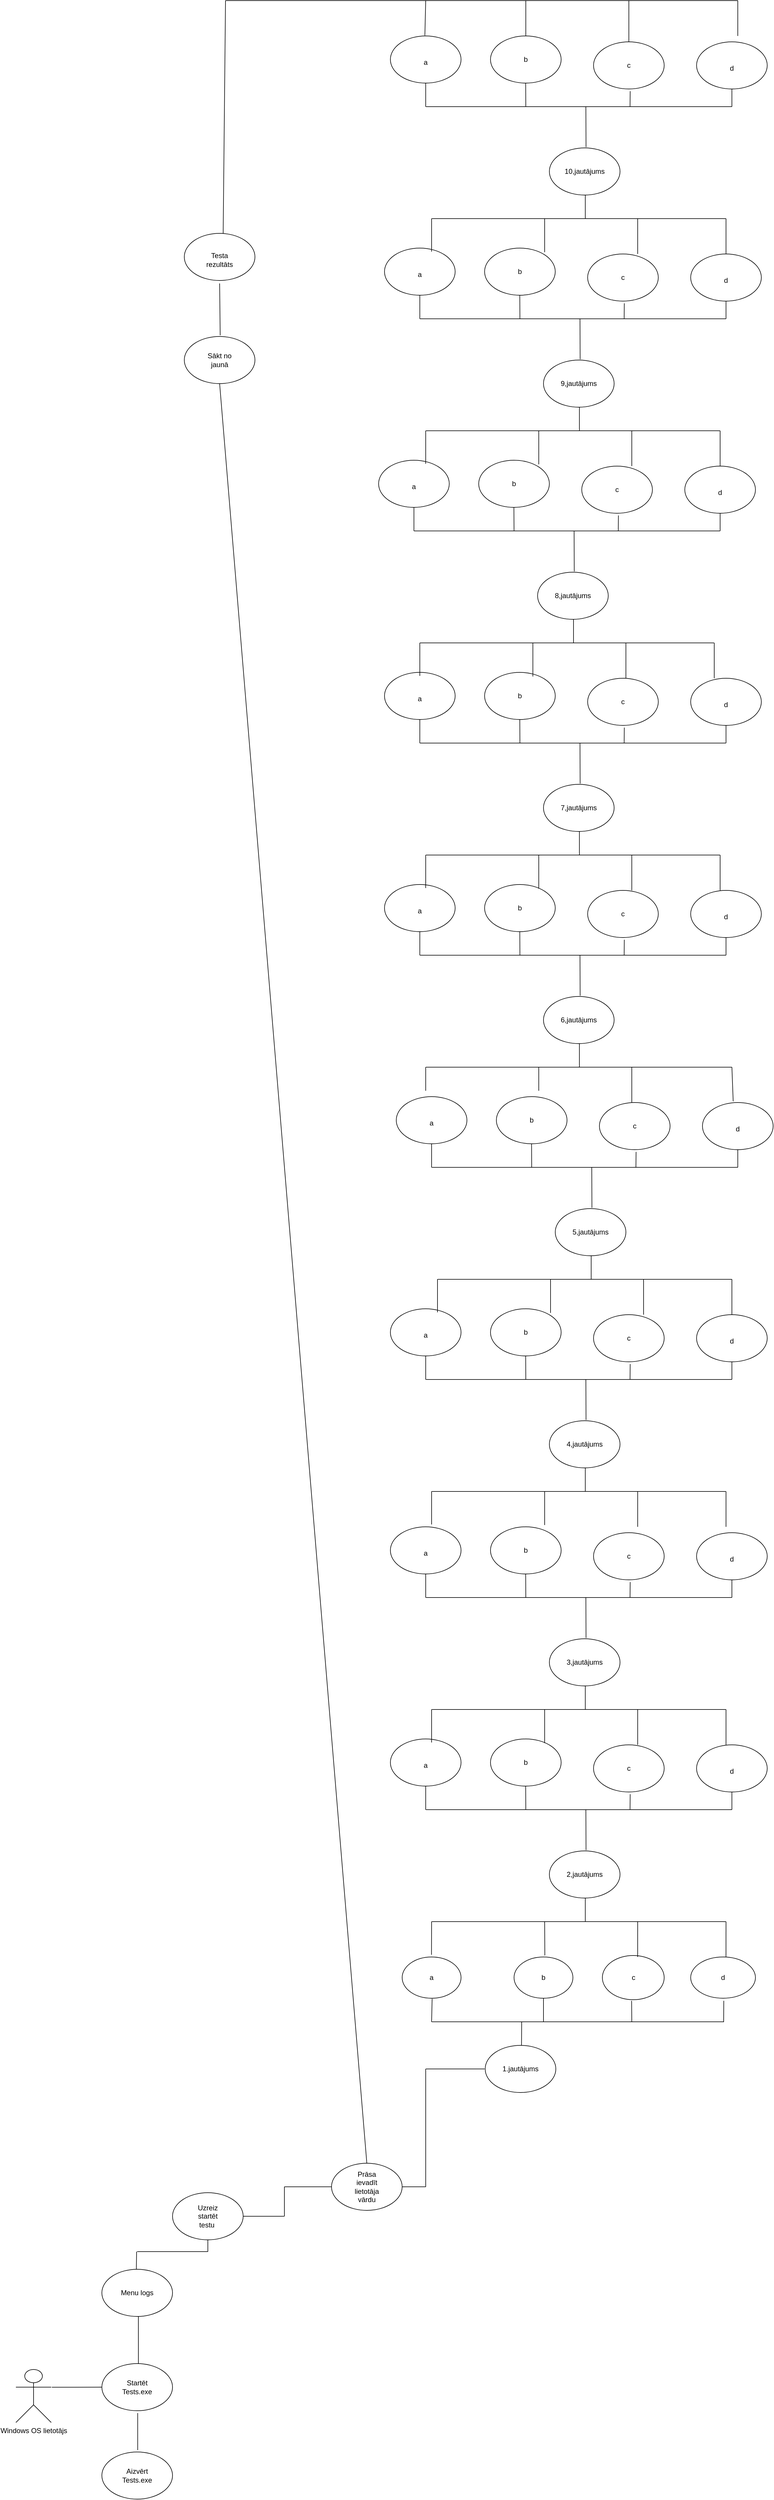 <mxfile version="21.3.8" type="device" pages="2">
  <diagram name="Страница 1" id="8cf1V0apQYByuks0mJs0">
    <mxGraphModel dx="1462" dy="5324" grid="1" gridSize="10" guides="1" tooltips="1" connect="0" arrows="1" fold="1" page="1" pageScale="1" pageWidth="827" pageHeight="1169" math="0" shadow="0">
      <root>
        <mxCell id="0" />
        <mxCell id="1" parent="0" />
        <mxCell id="d9TeCJ7T53TBuFwpGgrQ-1" value="Windows OS lietotājs" style="shape=umlActor;verticalLabelPosition=bottom;verticalAlign=top;html=1;" parent="1" vertex="1">
          <mxGeometry x="384" y="270" width="60" height="90" as="geometry" />
        </mxCell>
        <mxCell id="d9TeCJ7T53TBuFwpGgrQ-2" value="" style="endArrow=none;html=1;rounded=0;exitX=1.017;exitY=0.335;exitDx=0;exitDy=0;exitPerimeter=0;" parent="1" source="d9TeCJ7T53TBuFwpGgrQ-1" edge="1">
          <mxGeometry width="50" height="50" relative="1" as="geometry">
            <mxPoint x="390" y="380" as="sourcePoint" />
            <mxPoint x="530" y="300" as="targetPoint" />
          </mxGeometry>
        </mxCell>
        <mxCell id="d9TeCJ7T53TBuFwpGgrQ-3" value="" style="ellipse;whiteSpace=wrap;html=1;" parent="1" vertex="1">
          <mxGeometry x="530" y="260" width="120" height="80" as="geometry" />
        </mxCell>
        <mxCell id="d9TeCJ7T53TBuFwpGgrQ-4" value="Startēt Tests.exe" style="text;html=1;strokeColor=none;fillColor=none;align=center;verticalAlign=middle;whiteSpace=wrap;rounded=0;" parent="1" vertex="1">
          <mxGeometry x="560" y="285" width="60" height="30" as="geometry" />
        </mxCell>
        <mxCell id="d9TeCJ7T53TBuFwpGgrQ-5" value="" style="ellipse;whiteSpace=wrap;html=1;" parent="1" vertex="1">
          <mxGeometry x="530" y="410" width="120" height="80" as="geometry" />
        </mxCell>
        <mxCell id="d9TeCJ7T53TBuFwpGgrQ-6" value="" style="endArrow=none;html=1;rounded=0;entryX=0.507;entryY=1.049;entryDx=0;entryDy=0;entryPerimeter=0;exitX=0.507;exitY=-0.039;exitDx=0;exitDy=0;exitPerimeter=0;" parent="1" source="d9TeCJ7T53TBuFwpGgrQ-5" target="d9TeCJ7T53TBuFwpGgrQ-3" edge="1">
          <mxGeometry width="50" height="50" relative="1" as="geometry">
            <mxPoint x="490" y="370" as="sourcePoint" />
            <mxPoint x="540" y="320" as="targetPoint" />
          </mxGeometry>
        </mxCell>
        <mxCell id="d9TeCJ7T53TBuFwpGgrQ-7" value="Aizvērt Tests.exe" style="text;html=1;strokeColor=none;fillColor=none;align=center;verticalAlign=middle;whiteSpace=wrap;rounded=0;" parent="1" vertex="1">
          <mxGeometry x="560" y="435" width="60" height="30" as="geometry" />
        </mxCell>
        <mxCell id="d9TeCJ7T53TBuFwpGgrQ-8" value="" style="ellipse;whiteSpace=wrap;html=1;" parent="1" vertex="1">
          <mxGeometry x="530" y="100" width="120" height="80" as="geometry" />
        </mxCell>
        <mxCell id="d9TeCJ7T53TBuFwpGgrQ-9" value="" style="endArrow=none;html=1;rounded=0;exitX=0.517;exitY=0.005;exitDx=0;exitDy=0;exitPerimeter=0;" parent="1" source="d9TeCJ7T53TBuFwpGgrQ-3" edge="1">
          <mxGeometry width="50" height="50" relative="1" as="geometry">
            <mxPoint x="490" y="370" as="sourcePoint" />
            <mxPoint x="592" y="180" as="targetPoint" />
          </mxGeometry>
        </mxCell>
        <mxCell id="d9TeCJ7T53TBuFwpGgrQ-10" value="Menu logs" style="text;html=1;strokeColor=none;fillColor=none;align=center;verticalAlign=middle;whiteSpace=wrap;rounded=0;" parent="1" vertex="1">
          <mxGeometry x="560" y="125" width="60" height="30" as="geometry" />
        </mxCell>
        <mxCell id="d9TeCJ7T53TBuFwpGgrQ-11" value="" style="ellipse;whiteSpace=wrap;html=1;" parent="1" vertex="1">
          <mxGeometry x="650" y="-30" width="120" height="80" as="geometry" />
        </mxCell>
        <mxCell id="d9TeCJ7T53TBuFwpGgrQ-15" value="" style="endArrow=none;html=1;rounded=0;exitX=0.488;exitY=-0.004;exitDx=0;exitDy=0;exitPerimeter=0;" parent="1" source="d9TeCJ7T53TBuFwpGgrQ-8" edge="1">
          <mxGeometry width="50" height="50" relative="1" as="geometry">
            <mxPoint x="490" y="140" as="sourcePoint" />
            <mxPoint x="589" y="70" as="targetPoint" />
          </mxGeometry>
        </mxCell>
        <mxCell id="d9TeCJ7T53TBuFwpGgrQ-17" value="" style="endArrow=none;html=1;rounded=0;" parent="1" edge="1">
          <mxGeometry width="50" height="50" relative="1" as="geometry">
            <mxPoint x="590" y="70" as="sourcePoint" />
            <mxPoint x="710" y="70" as="targetPoint" />
          </mxGeometry>
        </mxCell>
        <mxCell id="d9TeCJ7T53TBuFwpGgrQ-19" value="" style="endArrow=none;html=1;rounded=0;" parent="1" edge="1">
          <mxGeometry width="50" height="50" relative="1" as="geometry">
            <mxPoint x="710" y="70" as="sourcePoint" />
            <mxPoint x="710" y="50" as="targetPoint" />
          </mxGeometry>
        </mxCell>
        <mxCell id="d9TeCJ7T53TBuFwpGgrQ-22" value="Uzreiz startēt testu&amp;nbsp;" style="text;html=1;strokeColor=none;fillColor=none;align=center;verticalAlign=middle;whiteSpace=wrap;rounded=0;" parent="1" vertex="1">
          <mxGeometry x="680" y="-5" width="60" height="30" as="geometry" />
        </mxCell>
        <mxCell id="d9TeCJ7T53TBuFwpGgrQ-23" value="" style="ellipse;whiteSpace=wrap;html=1;" parent="1" vertex="1">
          <mxGeometry x="920" y="-80" width="120" height="80" as="geometry" />
        </mxCell>
        <mxCell id="d9TeCJ7T53TBuFwpGgrQ-24" value="" style="endArrow=none;html=1;rounded=0;" parent="1" edge="1">
          <mxGeometry width="50" height="50" relative="1" as="geometry">
            <mxPoint x="770" y="10" as="sourcePoint" />
            <mxPoint x="840" y="10" as="targetPoint" />
          </mxGeometry>
        </mxCell>
        <mxCell id="d9TeCJ7T53TBuFwpGgrQ-25" value="Prāsa ievadīt lietotāja vārdu" style="text;html=1;strokeColor=none;fillColor=none;align=center;verticalAlign=middle;whiteSpace=wrap;rounded=0;" parent="1" vertex="1">
          <mxGeometry x="950" y="-55" width="60" height="30" as="geometry" />
        </mxCell>
        <mxCell id="d9TeCJ7T53TBuFwpGgrQ-28" value="" style="endArrow=none;html=1;rounded=0;" parent="1" edge="1">
          <mxGeometry width="50" height="50" relative="1" as="geometry">
            <mxPoint x="920" y="-40" as="sourcePoint" />
            <mxPoint x="840" y="-40" as="targetPoint" />
          </mxGeometry>
        </mxCell>
        <mxCell id="d9TeCJ7T53TBuFwpGgrQ-30" value="" style="endArrow=none;html=1;rounded=0;" parent="1" edge="1">
          <mxGeometry width="50" height="50" relative="1" as="geometry">
            <mxPoint x="840" y="10" as="sourcePoint" />
            <mxPoint x="840" y="-40" as="targetPoint" />
          </mxGeometry>
        </mxCell>
        <mxCell id="d9TeCJ7T53TBuFwpGgrQ-32" value="" style="ellipse;whiteSpace=wrap;html=1;" parent="1" vertex="1">
          <mxGeometry x="1181" y="-280" width="120" height="80" as="geometry" />
        </mxCell>
        <mxCell id="d9TeCJ7T53TBuFwpGgrQ-33" value="" style="endArrow=none;html=1;rounded=0;exitX=1;exitY=0.5;exitDx=0;exitDy=0;exitPerimeter=0;" parent="1" source="d9TeCJ7T53TBuFwpGgrQ-23" edge="1">
          <mxGeometry width="50" height="50" relative="1" as="geometry">
            <mxPoint x="1020" as="sourcePoint" />
            <mxPoint x="1080" y="-40" as="targetPoint" />
          </mxGeometry>
        </mxCell>
        <mxCell id="d9TeCJ7T53TBuFwpGgrQ-34" value="" style="endArrow=none;html=1;rounded=0;" parent="1" edge="1">
          <mxGeometry width="50" height="50" relative="1" as="geometry">
            <mxPoint x="1080" y="-40" as="sourcePoint" />
            <mxPoint x="1080" y="-240" as="targetPoint" />
          </mxGeometry>
        </mxCell>
        <mxCell id="d9TeCJ7T53TBuFwpGgrQ-35" value="" style="endArrow=none;html=1;rounded=0;" parent="1" edge="1">
          <mxGeometry width="50" height="50" relative="1" as="geometry">
            <mxPoint x="1080" y="-240" as="sourcePoint" />
            <mxPoint x="1180" y="-240" as="targetPoint" />
          </mxGeometry>
        </mxCell>
        <mxCell id="d9TeCJ7T53TBuFwpGgrQ-36" value="1.jautājums" style="text;html=1;strokeColor=none;fillColor=none;align=center;verticalAlign=middle;whiteSpace=wrap;rounded=0;" parent="1" vertex="1">
          <mxGeometry x="1211" y="-255" width="60" height="30" as="geometry" />
        </mxCell>
        <mxCell id="d9TeCJ7T53TBuFwpGgrQ-37" value="" style="ellipse;whiteSpace=wrap;html=1;" parent="1" vertex="1">
          <mxGeometry x="1040" y="-430" width="100" height="70" as="geometry" />
        </mxCell>
        <mxCell id="d9TeCJ7T53TBuFwpGgrQ-40" value="" style="ellipse;whiteSpace=wrap;html=1;" parent="1" vertex="1">
          <mxGeometry x="1230" y="-430" width="100" height="70" as="geometry" />
        </mxCell>
        <mxCell id="d9TeCJ7T53TBuFwpGgrQ-41" value="" style="ellipse;whiteSpace=wrap;html=1;" parent="1" vertex="1">
          <mxGeometry x="1380" y="-432.5" width="105" height="75" as="geometry" />
        </mxCell>
        <mxCell id="d9TeCJ7T53TBuFwpGgrQ-42" value="" style="ellipse;whiteSpace=wrap;html=1;" parent="1" vertex="1">
          <mxGeometry x="1530" y="-430" width="110" height="70" as="geometry" />
        </mxCell>
        <mxCell id="d9TeCJ7T53TBuFwpGgrQ-43" value="" style="endArrow=none;html=1;rounded=0;" parent="1" edge="1">
          <mxGeometry width="50" height="50" relative="1" as="geometry">
            <mxPoint x="1240" y="-320" as="sourcePoint" />
            <mxPoint x="1280" y="-360" as="targetPoint" />
            <Array as="points">
              <mxPoint x="1280" y="-320" />
            </Array>
          </mxGeometry>
        </mxCell>
        <mxCell id="d9TeCJ7T53TBuFwpGgrQ-44" value="" style="endArrow=none;html=1;rounded=0;entryX=0.509;entryY=1.012;entryDx=0;entryDy=0;entryPerimeter=0;" parent="1" target="d9TeCJ7T53TBuFwpGgrQ-37" edge="1">
          <mxGeometry width="50" height="50" relative="1" as="geometry">
            <mxPoint x="1090" y="-320" as="sourcePoint" />
            <mxPoint x="1320" y="-240" as="targetPoint" />
          </mxGeometry>
        </mxCell>
        <mxCell id="d9TeCJ7T53TBuFwpGgrQ-45" value="" style="endArrow=none;html=1;rounded=0;" parent="1" edge="1">
          <mxGeometry width="50" height="50" relative="1" as="geometry">
            <mxPoint x="1240" y="-320" as="sourcePoint" />
            <mxPoint x="1090" y="-320" as="targetPoint" />
          </mxGeometry>
        </mxCell>
        <mxCell id="d9TeCJ7T53TBuFwpGgrQ-46" value="" style="endArrow=none;html=1;rounded=0;exitX=0.514;exitY=-0.004;exitDx=0;exitDy=0;exitPerimeter=0;" parent="1" source="d9TeCJ7T53TBuFwpGgrQ-32" edge="1">
          <mxGeometry width="50" height="50" relative="1" as="geometry">
            <mxPoint x="1270" y="-190" as="sourcePoint" />
            <mxPoint x="1243" y="-320" as="targetPoint" />
          </mxGeometry>
        </mxCell>
        <mxCell id="d9TeCJ7T53TBuFwpGgrQ-47" value="" style="endArrow=none;html=1;rounded=0;entryX=0.511;entryY=1.062;entryDx=0;entryDy=0;entryPerimeter=0;" parent="1" target="d9TeCJ7T53TBuFwpGgrQ-42" edge="1">
          <mxGeometry width="50" height="50" relative="1" as="geometry">
            <mxPoint x="1240" y="-320" as="sourcePoint" />
            <mxPoint x="1320" y="-240" as="targetPoint" />
            <Array as="points">
              <mxPoint x="1586" y="-320" />
            </Array>
          </mxGeometry>
        </mxCell>
        <mxCell id="d9TeCJ7T53TBuFwpGgrQ-48" value="" style="endArrow=none;html=1;rounded=0;entryX=0.473;entryY=1.025;entryDx=0;entryDy=0;entryPerimeter=0;" parent="1" target="d9TeCJ7T53TBuFwpGgrQ-41" edge="1">
          <mxGeometry width="50" height="50" relative="1" as="geometry">
            <mxPoint x="1240" y="-320" as="sourcePoint" />
            <mxPoint x="1320" y="-240" as="targetPoint" />
            <Array as="points">
              <mxPoint x="1430" y="-320" />
            </Array>
          </mxGeometry>
        </mxCell>
        <mxCell id="d9TeCJ7T53TBuFwpGgrQ-50" value="d" style="text;html=1;strokeColor=none;fillColor=none;align=center;verticalAlign=middle;whiteSpace=wrap;rounded=0;" parent="1" vertex="1">
          <mxGeometry x="1555" y="-410" width="60" height="30" as="geometry" />
        </mxCell>
        <mxCell id="d9TeCJ7T53TBuFwpGgrQ-51" value="c" style="text;html=1;strokeColor=none;fillColor=none;align=center;verticalAlign=middle;whiteSpace=wrap;rounded=0;" parent="1" vertex="1">
          <mxGeometry x="1402.5" y="-410" width="60" height="30" as="geometry" />
        </mxCell>
        <mxCell id="d9TeCJ7T53TBuFwpGgrQ-52" value="b" style="text;html=1;strokeColor=none;fillColor=none;align=center;verticalAlign=middle;whiteSpace=wrap;rounded=0;" parent="1" vertex="1">
          <mxGeometry x="1250" y="-410" width="60" height="30" as="geometry" />
        </mxCell>
        <mxCell id="d9TeCJ7T53TBuFwpGgrQ-53" value="a" style="text;html=1;strokeColor=none;fillColor=none;align=center;verticalAlign=middle;whiteSpace=wrap;rounded=0;" parent="1" vertex="1">
          <mxGeometry x="1060" y="-410" width="60" height="30" as="geometry" />
        </mxCell>
        <mxCell id="2oibHTYGVHX0kcMwUK_Z-2" value="" style="ellipse;whiteSpace=wrap;html=1;" vertex="1" parent="1">
          <mxGeometry x="1290" y="-610" width="120" height="80" as="geometry" />
        </mxCell>
        <mxCell id="2oibHTYGVHX0kcMwUK_Z-18" value="2,jautājums" style="text;html=1;strokeColor=none;fillColor=none;align=center;verticalAlign=middle;whiteSpace=wrap;rounded=0;" vertex="1" parent="1">
          <mxGeometry x="1320" y="-585" width="60" height="30" as="geometry" />
        </mxCell>
        <mxCell id="2oibHTYGVHX0kcMwUK_Z-19" value="" style="endArrow=none;html=1;rounded=0;" edge="1" parent="1">
          <mxGeometry width="50" height="50" relative="1" as="geometry">
            <mxPoint x="1351" y="-530" as="sourcePoint" />
            <mxPoint x="1351" y="-490" as="targetPoint" />
          </mxGeometry>
        </mxCell>
        <mxCell id="2oibHTYGVHX0kcMwUK_Z-20" value="" style="endArrow=none;html=1;rounded=0;" edge="1" parent="1">
          <mxGeometry width="50" height="50" relative="1" as="geometry">
            <mxPoint x="1090" y="-490" as="sourcePoint" />
            <mxPoint x="1590" y="-490" as="targetPoint" />
          </mxGeometry>
        </mxCell>
        <mxCell id="2oibHTYGVHX0kcMwUK_Z-21" value="" style="endArrow=none;html=1;rounded=0;entryX=0.545;entryY=0;entryDx=0;entryDy=0;entryPerimeter=0;" edge="1" parent="1" target="d9TeCJ7T53TBuFwpGgrQ-42">
          <mxGeometry width="50" height="50" relative="1" as="geometry">
            <mxPoint x="1590" y="-490" as="sourcePoint" />
            <mxPoint x="1570" y="-550" as="targetPoint" />
          </mxGeometry>
        </mxCell>
        <mxCell id="2oibHTYGVHX0kcMwUK_Z-22" value="" style="endArrow=none;html=1;rounded=0;entryX=0.498;entryY=-0.053;entryDx=0;entryDy=0;entryPerimeter=0;" edge="1" parent="1" target="d9TeCJ7T53TBuFwpGgrQ-37">
          <mxGeometry width="50" height="50" relative="1" as="geometry">
            <mxPoint x="1090" y="-490" as="sourcePoint" />
            <mxPoint x="1570" y="-550" as="targetPoint" />
          </mxGeometry>
        </mxCell>
        <mxCell id="2oibHTYGVHX0kcMwUK_Z-23" value="" style="endArrow=none;html=1;rounded=0;exitX=0.571;exitY=0.033;exitDx=0;exitDy=0;exitPerimeter=0;" edge="1" parent="1" source="d9TeCJ7T53TBuFwpGgrQ-41">
          <mxGeometry width="50" height="50" relative="1" as="geometry">
            <mxPoint x="1520" y="-500" as="sourcePoint" />
            <mxPoint x="1440" y="-490" as="targetPoint" />
          </mxGeometry>
        </mxCell>
        <mxCell id="2oibHTYGVHX0kcMwUK_Z-24" value="" style="endArrow=none;html=1;rounded=0;exitX=0.523;exitY=-0.036;exitDx=0;exitDy=0;exitPerimeter=0;" edge="1" parent="1" source="d9TeCJ7T53TBuFwpGgrQ-40">
          <mxGeometry width="50" height="50" relative="1" as="geometry">
            <mxPoint x="1520" y="-500" as="sourcePoint" />
            <mxPoint x="1282" y="-490" as="targetPoint" />
          </mxGeometry>
        </mxCell>
        <mxCell id="2oibHTYGVHX0kcMwUK_Z-25" value="" style="endArrow=none;html=1;rounded=0;exitX=0.519;exitY=-0.015;exitDx=0;exitDy=0;exitPerimeter=0;" edge="1" parent="1" source="2oibHTYGVHX0kcMwUK_Z-2">
          <mxGeometry width="50" height="50" relative="1" as="geometry">
            <mxPoint x="1510" y="-570" as="sourcePoint" />
            <mxPoint x="1352" y="-680" as="targetPoint" />
          </mxGeometry>
        </mxCell>
        <mxCell id="2oibHTYGVHX0kcMwUK_Z-26" value="" style="endArrow=none;html=1;rounded=0;" edge="1" parent="1">
          <mxGeometry width="50" height="50" relative="1" as="geometry">
            <mxPoint x="1080" y="-680" as="sourcePoint" />
            <mxPoint x="1600" y="-680" as="targetPoint" />
          </mxGeometry>
        </mxCell>
        <mxCell id="2oibHTYGVHX0kcMwUK_Z-27" value="" style="endArrow=none;html=1;rounded=0;entryX=0.498;entryY=1;entryDx=0;entryDy=0;entryPerimeter=0;" edge="1" parent="1" target="2oibHTYGVHX0kcMwUK_Z-36">
          <mxGeometry width="50" height="50" relative="1" as="geometry">
            <mxPoint x="1250" y="-680" as="sourcePoint" />
            <mxPoint x="1650" y="-710" as="targetPoint" />
          </mxGeometry>
        </mxCell>
        <mxCell id="2oibHTYGVHX0kcMwUK_Z-28" value="" style="endArrow=none;html=1;rounded=0;entryX=0.519;entryY=1.047;entryDx=0;entryDy=0;entryPerimeter=0;" edge="1" parent="1" target="2oibHTYGVHX0kcMwUK_Z-32">
          <mxGeometry width="50" height="50" relative="1" as="geometry">
            <mxPoint x="1427" y="-680" as="sourcePoint" />
            <mxPoint x="1650" y="-710" as="targetPoint" />
          </mxGeometry>
        </mxCell>
        <mxCell id="2oibHTYGVHX0kcMwUK_Z-29" value="" style="endArrow=none;html=1;rounded=0;" edge="1" parent="1" target="2oibHTYGVHX0kcMwUK_Z-31">
          <mxGeometry width="50" height="50" relative="1" as="geometry">
            <mxPoint x="1600" y="-680" as="sourcePoint" />
            <mxPoint x="1600" y="-720" as="targetPoint" />
          </mxGeometry>
        </mxCell>
        <mxCell id="2oibHTYGVHX0kcMwUK_Z-30" value="" style="endArrow=none;html=1;rounded=0;" edge="1" parent="1">
          <mxGeometry width="50" height="50" relative="1" as="geometry">
            <mxPoint x="1080" y="-680" as="sourcePoint" />
            <mxPoint x="1080" y="-720" as="targetPoint" />
          </mxGeometry>
        </mxCell>
        <mxCell id="2oibHTYGVHX0kcMwUK_Z-31" value="" style="ellipse;whiteSpace=wrap;html=1;" vertex="1" parent="1">
          <mxGeometry x="1540" y="-790" width="120" height="80" as="geometry" />
        </mxCell>
        <mxCell id="2oibHTYGVHX0kcMwUK_Z-32" value="" style="ellipse;whiteSpace=wrap;html=1;" vertex="1" parent="1">
          <mxGeometry x="1365" y="-790" width="120" height="80" as="geometry" />
        </mxCell>
        <mxCell id="2oibHTYGVHX0kcMwUK_Z-33" value="" style="ellipse;whiteSpace=wrap;html=1;" vertex="1" parent="1">
          <mxGeometry x="1020" y="-800" width="120" height="80" as="geometry" />
        </mxCell>
        <mxCell id="2oibHTYGVHX0kcMwUK_Z-34" value="d" style="text;html=1;strokeColor=none;fillColor=none;align=center;verticalAlign=middle;whiteSpace=wrap;rounded=0;" vertex="1" parent="1">
          <mxGeometry x="1570" y="-760" width="60" height="30" as="geometry" />
        </mxCell>
        <mxCell id="2oibHTYGVHX0kcMwUK_Z-35" value="a" style="text;html=1;strokeColor=none;fillColor=none;align=center;verticalAlign=middle;whiteSpace=wrap;rounded=0;" vertex="1" parent="1">
          <mxGeometry x="1050" y="-770" width="60" height="30" as="geometry" />
        </mxCell>
        <mxCell id="2oibHTYGVHX0kcMwUK_Z-36" value="" style="ellipse;whiteSpace=wrap;html=1;" vertex="1" parent="1">
          <mxGeometry x="1190" y="-800" width="120" height="80" as="geometry" />
        </mxCell>
        <mxCell id="2oibHTYGVHX0kcMwUK_Z-37" value="b" style="text;html=1;strokeColor=none;fillColor=none;align=center;verticalAlign=middle;whiteSpace=wrap;rounded=0;" vertex="1" parent="1">
          <mxGeometry x="1220" y="-775" width="60" height="30" as="geometry" />
        </mxCell>
        <mxCell id="2oibHTYGVHX0kcMwUK_Z-38" value="c" style="text;html=1;strokeColor=none;fillColor=none;align=center;verticalAlign=middle;whiteSpace=wrap;rounded=0;" vertex="1" parent="1">
          <mxGeometry x="1395" y="-765" width="60" height="30" as="geometry" />
        </mxCell>
        <mxCell id="2oibHTYGVHX0kcMwUK_Z-171" value="" style="ellipse;whiteSpace=wrap;html=1;" vertex="1" parent="1">
          <mxGeometry x="1290" y="-970" width="120" height="80" as="geometry" />
        </mxCell>
        <mxCell id="2oibHTYGVHX0kcMwUK_Z-172" value="3,jautājums" style="text;html=1;strokeColor=none;fillColor=none;align=center;verticalAlign=middle;whiteSpace=wrap;rounded=0;" vertex="1" parent="1">
          <mxGeometry x="1320" y="-945" width="60" height="30" as="geometry" />
        </mxCell>
        <mxCell id="2oibHTYGVHX0kcMwUK_Z-173" value="" style="endArrow=none;html=1;rounded=0;" edge="1" parent="1">
          <mxGeometry width="50" height="50" relative="1" as="geometry">
            <mxPoint x="1351" y="-890" as="sourcePoint" />
            <mxPoint x="1351" y="-850" as="targetPoint" />
          </mxGeometry>
        </mxCell>
        <mxCell id="2oibHTYGVHX0kcMwUK_Z-174" value="" style="endArrow=none;html=1;rounded=0;" edge="1" parent="1">
          <mxGeometry width="50" height="50" relative="1" as="geometry">
            <mxPoint x="1090" y="-850" as="sourcePoint" />
            <mxPoint x="1590" y="-850" as="targetPoint" />
          </mxGeometry>
        </mxCell>
        <mxCell id="2oibHTYGVHX0kcMwUK_Z-175" value="" style="endArrow=none;html=1;rounded=0;entryX=0.545;entryY=0;entryDx=0;entryDy=0;entryPerimeter=0;" edge="1" parent="1">
          <mxGeometry width="50" height="50" relative="1" as="geometry">
            <mxPoint x="1590" y="-850" as="sourcePoint" />
            <mxPoint x="1590" y="-790" as="targetPoint" />
          </mxGeometry>
        </mxCell>
        <mxCell id="2oibHTYGVHX0kcMwUK_Z-176" value="" style="endArrow=none;html=1;rounded=0;entryX=0.498;entryY=-0.053;entryDx=0;entryDy=0;entryPerimeter=0;" edge="1" parent="1">
          <mxGeometry width="50" height="50" relative="1" as="geometry">
            <mxPoint x="1090" y="-850" as="sourcePoint" />
            <mxPoint x="1090" y="-794" as="targetPoint" />
          </mxGeometry>
        </mxCell>
        <mxCell id="2oibHTYGVHX0kcMwUK_Z-177" value="" style="endArrow=none;html=1;rounded=0;exitX=0.571;exitY=0.033;exitDx=0;exitDy=0;exitPerimeter=0;" edge="1" parent="1">
          <mxGeometry width="50" height="50" relative="1" as="geometry">
            <mxPoint x="1440" y="-790" as="sourcePoint" />
            <mxPoint x="1440" y="-850" as="targetPoint" />
          </mxGeometry>
        </mxCell>
        <mxCell id="2oibHTYGVHX0kcMwUK_Z-178" value="" style="endArrow=none;html=1;rounded=0;exitX=0.523;exitY=-0.036;exitDx=0;exitDy=0;exitPerimeter=0;" edge="1" parent="1">
          <mxGeometry width="50" height="50" relative="1" as="geometry">
            <mxPoint x="1282" y="-793" as="sourcePoint" />
            <mxPoint x="1282" y="-850" as="targetPoint" />
          </mxGeometry>
        </mxCell>
        <mxCell id="2oibHTYGVHX0kcMwUK_Z-179" value="" style="endArrow=none;html=1;rounded=0;exitX=0.519;exitY=-0.015;exitDx=0;exitDy=0;exitPerimeter=0;" edge="1" parent="1" source="2oibHTYGVHX0kcMwUK_Z-171">
          <mxGeometry width="50" height="50" relative="1" as="geometry">
            <mxPoint x="1510" y="-930" as="sourcePoint" />
            <mxPoint x="1352" y="-1040" as="targetPoint" />
          </mxGeometry>
        </mxCell>
        <mxCell id="2oibHTYGVHX0kcMwUK_Z-180" value="" style="endArrow=none;html=1;rounded=0;" edge="1" parent="1">
          <mxGeometry width="50" height="50" relative="1" as="geometry">
            <mxPoint x="1080" y="-1040" as="sourcePoint" />
            <mxPoint x="1600" y="-1040" as="targetPoint" />
          </mxGeometry>
        </mxCell>
        <mxCell id="2oibHTYGVHX0kcMwUK_Z-181" value="" style="endArrow=none;html=1;rounded=0;entryX=0.498;entryY=1;entryDx=0;entryDy=0;entryPerimeter=0;" edge="1" parent="1" target="2oibHTYGVHX0kcMwUK_Z-190">
          <mxGeometry width="50" height="50" relative="1" as="geometry">
            <mxPoint x="1250" y="-1040" as="sourcePoint" />
            <mxPoint x="1650" y="-1070" as="targetPoint" />
          </mxGeometry>
        </mxCell>
        <mxCell id="2oibHTYGVHX0kcMwUK_Z-182" value="" style="endArrow=none;html=1;rounded=0;entryX=0.519;entryY=1.047;entryDx=0;entryDy=0;entryPerimeter=0;" edge="1" parent="1" target="2oibHTYGVHX0kcMwUK_Z-186">
          <mxGeometry width="50" height="50" relative="1" as="geometry">
            <mxPoint x="1427" y="-1040" as="sourcePoint" />
            <mxPoint x="1650" y="-1070" as="targetPoint" />
          </mxGeometry>
        </mxCell>
        <mxCell id="2oibHTYGVHX0kcMwUK_Z-183" value="" style="endArrow=none;html=1;rounded=0;" edge="1" parent="1" target="2oibHTYGVHX0kcMwUK_Z-185">
          <mxGeometry width="50" height="50" relative="1" as="geometry">
            <mxPoint x="1600" y="-1040" as="sourcePoint" />
            <mxPoint x="1600" y="-1080" as="targetPoint" />
          </mxGeometry>
        </mxCell>
        <mxCell id="2oibHTYGVHX0kcMwUK_Z-184" value="" style="endArrow=none;html=1;rounded=0;" edge="1" parent="1">
          <mxGeometry width="50" height="50" relative="1" as="geometry">
            <mxPoint x="1080" y="-1040" as="sourcePoint" />
            <mxPoint x="1080" y="-1080" as="targetPoint" />
          </mxGeometry>
        </mxCell>
        <mxCell id="2oibHTYGVHX0kcMwUK_Z-185" value="" style="ellipse;whiteSpace=wrap;html=1;" vertex="1" parent="1">
          <mxGeometry x="1540" y="-1150" width="120" height="80" as="geometry" />
        </mxCell>
        <mxCell id="2oibHTYGVHX0kcMwUK_Z-186" value="" style="ellipse;whiteSpace=wrap;html=1;" vertex="1" parent="1">
          <mxGeometry x="1365" y="-1150" width="120" height="80" as="geometry" />
        </mxCell>
        <mxCell id="2oibHTYGVHX0kcMwUK_Z-187" value="" style="ellipse;whiteSpace=wrap;html=1;" vertex="1" parent="1">
          <mxGeometry x="1020" y="-1160" width="120" height="80" as="geometry" />
        </mxCell>
        <mxCell id="2oibHTYGVHX0kcMwUK_Z-188" value="d" style="text;html=1;strokeColor=none;fillColor=none;align=center;verticalAlign=middle;whiteSpace=wrap;rounded=0;" vertex="1" parent="1">
          <mxGeometry x="1570" y="-1120" width="60" height="30" as="geometry" />
        </mxCell>
        <mxCell id="2oibHTYGVHX0kcMwUK_Z-189" value="a" style="text;html=1;strokeColor=none;fillColor=none;align=center;verticalAlign=middle;whiteSpace=wrap;rounded=0;" vertex="1" parent="1">
          <mxGeometry x="1050" y="-1130" width="60" height="30" as="geometry" />
        </mxCell>
        <mxCell id="2oibHTYGVHX0kcMwUK_Z-190" value="" style="ellipse;whiteSpace=wrap;html=1;" vertex="1" parent="1">
          <mxGeometry x="1190" y="-1160" width="120" height="80" as="geometry" />
        </mxCell>
        <mxCell id="2oibHTYGVHX0kcMwUK_Z-191" value="b" style="text;html=1;strokeColor=none;fillColor=none;align=center;verticalAlign=middle;whiteSpace=wrap;rounded=0;" vertex="1" parent="1">
          <mxGeometry x="1220" y="-1135" width="60" height="30" as="geometry" />
        </mxCell>
        <mxCell id="2oibHTYGVHX0kcMwUK_Z-192" value="c" style="text;html=1;strokeColor=none;fillColor=none;align=center;verticalAlign=middle;whiteSpace=wrap;rounded=0;" vertex="1" parent="1">
          <mxGeometry x="1395" y="-1125" width="60" height="30" as="geometry" />
        </mxCell>
        <mxCell id="2oibHTYGVHX0kcMwUK_Z-193" value="" style="ellipse;whiteSpace=wrap;html=1;" vertex="1" parent="1">
          <mxGeometry x="1290" y="-1340" width="120" height="80" as="geometry" />
        </mxCell>
        <mxCell id="2oibHTYGVHX0kcMwUK_Z-194" value="4,jautājums" style="text;html=1;strokeColor=none;fillColor=none;align=center;verticalAlign=middle;whiteSpace=wrap;rounded=0;" vertex="1" parent="1">
          <mxGeometry x="1320" y="-1315" width="60" height="30" as="geometry" />
        </mxCell>
        <mxCell id="2oibHTYGVHX0kcMwUK_Z-195" value="" style="endArrow=none;html=1;rounded=0;" edge="1" parent="1">
          <mxGeometry width="50" height="50" relative="1" as="geometry">
            <mxPoint x="1351" y="-1260" as="sourcePoint" />
            <mxPoint x="1351" y="-1220" as="targetPoint" />
          </mxGeometry>
        </mxCell>
        <mxCell id="2oibHTYGVHX0kcMwUK_Z-196" value="" style="endArrow=none;html=1;rounded=0;" edge="1" parent="1">
          <mxGeometry width="50" height="50" relative="1" as="geometry">
            <mxPoint x="1090" y="-1220" as="sourcePoint" />
            <mxPoint x="1590" y="-1220" as="targetPoint" />
          </mxGeometry>
        </mxCell>
        <mxCell id="2oibHTYGVHX0kcMwUK_Z-197" value="" style="endArrow=none;html=1;rounded=0;entryX=0.545;entryY=0;entryDx=0;entryDy=0;entryPerimeter=0;" edge="1" parent="1">
          <mxGeometry width="50" height="50" relative="1" as="geometry">
            <mxPoint x="1590" y="-1220" as="sourcePoint" />
            <mxPoint x="1590" y="-1160" as="targetPoint" />
          </mxGeometry>
        </mxCell>
        <mxCell id="2oibHTYGVHX0kcMwUK_Z-198" value="" style="endArrow=none;html=1;rounded=0;entryX=0.498;entryY=-0.053;entryDx=0;entryDy=0;entryPerimeter=0;" edge="1" parent="1">
          <mxGeometry width="50" height="50" relative="1" as="geometry">
            <mxPoint x="1090" y="-1220" as="sourcePoint" />
            <mxPoint x="1090" y="-1164" as="targetPoint" />
          </mxGeometry>
        </mxCell>
        <mxCell id="2oibHTYGVHX0kcMwUK_Z-199" value="" style="endArrow=none;html=1;rounded=0;exitX=0.571;exitY=0.033;exitDx=0;exitDy=0;exitPerimeter=0;" edge="1" parent="1">
          <mxGeometry width="50" height="50" relative="1" as="geometry">
            <mxPoint x="1440" y="-1160" as="sourcePoint" />
            <mxPoint x="1440" y="-1220" as="targetPoint" />
          </mxGeometry>
        </mxCell>
        <mxCell id="2oibHTYGVHX0kcMwUK_Z-200" value="" style="endArrow=none;html=1;rounded=0;exitX=0.523;exitY=-0.036;exitDx=0;exitDy=0;exitPerimeter=0;" edge="1" parent="1">
          <mxGeometry width="50" height="50" relative="1" as="geometry">
            <mxPoint x="1282" y="-1163" as="sourcePoint" />
            <mxPoint x="1282" y="-1220" as="targetPoint" />
          </mxGeometry>
        </mxCell>
        <mxCell id="2oibHTYGVHX0kcMwUK_Z-201" value="" style="endArrow=none;html=1;rounded=0;exitX=0.519;exitY=-0.015;exitDx=0;exitDy=0;exitPerimeter=0;" edge="1" parent="1" source="2oibHTYGVHX0kcMwUK_Z-193">
          <mxGeometry width="50" height="50" relative="1" as="geometry">
            <mxPoint x="1510" y="-1300" as="sourcePoint" />
            <mxPoint x="1352" y="-1410" as="targetPoint" />
          </mxGeometry>
        </mxCell>
        <mxCell id="2oibHTYGVHX0kcMwUK_Z-202" value="" style="endArrow=none;html=1;rounded=0;" edge="1" parent="1">
          <mxGeometry width="50" height="50" relative="1" as="geometry">
            <mxPoint x="1080" y="-1410" as="sourcePoint" />
            <mxPoint x="1600" y="-1410" as="targetPoint" />
          </mxGeometry>
        </mxCell>
        <mxCell id="2oibHTYGVHX0kcMwUK_Z-203" value="" style="endArrow=none;html=1;rounded=0;entryX=0.498;entryY=1;entryDx=0;entryDy=0;entryPerimeter=0;" edge="1" parent="1" target="2oibHTYGVHX0kcMwUK_Z-212">
          <mxGeometry width="50" height="50" relative="1" as="geometry">
            <mxPoint x="1250" y="-1410" as="sourcePoint" />
            <mxPoint x="1650" y="-1440" as="targetPoint" />
          </mxGeometry>
        </mxCell>
        <mxCell id="2oibHTYGVHX0kcMwUK_Z-204" value="" style="endArrow=none;html=1;rounded=0;entryX=0.519;entryY=1.047;entryDx=0;entryDy=0;entryPerimeter=0;" edge="1" parent="1" target="2oibHTYGVHX0kcMwUK_Z-208">
          <mxGeometry width="50" height="50" relative="1" as="geometry">
            <mxPoint x="1427" y="-1410" as="sourcePoint" />
            <mxPoint x="1650" y="-1440" as="targetPoint" />
          </mxGeometry>
        </mxCell>
        <mxCell id="2oibHTYGVHX0kcMwUK_Z-205" value="" style="endArrow=none;html=1;rounded=0;" edge="1" parent="1" target="2oibHTYGVHX0kcMwUK_Z-207">
          <mxGeometry width="50" height="50" relative="1" as="geometry">
            <mxPoint x="1600" y="-1410" as="sourcePoint" />
            <mxPoint x="1600" y="-1450" as="targetPoint" />
          </mxGeometry>
        </mxCell>
        <mxCell id="2oibHTYGVHX0kcMwUK_Z-206" value="" style="endArrow=none;html=1;rounded=0;" edge="1" parent="1">
          <mxGeometry width="50" height="50" relative="1" as="geometry">
            <mxPoint x="1080" y="-1410" as="sourcePoint" />
            <mxPoint x="1080" y="-1450" as="targetPoint" />
          </mxGeometry>
        </mxCell>
        <mxCell id="2oibHTYGVHX0kcMwUK_Z-207" value="" style="ellipse;whiteSpace=wrap;html=1;" vertex="1" parent="1">
          <mxGeometry x="1540" y="-1520" width="120" height="80" as="geometry" />
        </mxCell>
        <mxCell id="2oibHTYGVHX0kcMwUK_Z-208" value="" style="ellipse;whiteSpace=wrap;html=1;" vertex="1" parent="1">
          <mxGeometry x="1365" y="-1520" width="120" height="80" as="geometry" />
        </mxCell>
        <mxCell id="2oibHTYGVHX0kcMwUK_Z-209" value="" style="ellipse;whiteSpace=wrap;html=1;" vertex="1" parent="1">
          <mxGeometry x="1020" y="-1530" width="120" height="80" as="geometry" />
        </mxCell>
        <mxCell id="2oibHTYGVHX0kcMwUK_Z-210" value="d" style="text;html=1;strokeColor=none;fillColor=none;align=center;verticalAlign=middle;whiteSpace=wrap;rounded=0;" vertex="1" parent="1">
          <mxGeometry x="1570" y="-1490" width="60" height="30" as="geometry" />
        </mxCell>
        <mxCell id="2oibHTYGVHX0kcMwUK_Z-211" value="a" style="text;html=1;strokeColor=none;fillColor=none;align=center;verticalAlign=middle;whiteSpace=wrap;rounded=0;" vertex="1" parent="1">
          <mxGeometry x="1050" y="-1500" width="60" height="30" as="geometry" />
        </mxCell>
        <mxCell id="2oibHTYGVHX0kcMwUK_Z-212" value="" style="ellipse;whiteSpace=wrap;html=1;" vertex="1" parent="1">
          <mxGeometry x="1190" y="-1530" width="120" height="80" as="geometry" />
        </mxCell>
        <mxCell id="2oibHTYGVHX0kcMwUK_Z-213" value="b" style="text;html=1;strokeColor=none;fillColor=none;align=center;verticalAlign=middle;whiteSpace=wrap;rounded=0;" vertex="1" parent="1">
          <mxGeometry x="1220" y="-1505" width="60" height="30" as="geometry" />
        </mxCell>
        <mxCell id="2oibHTYGVHX0kcMwUK_Z-214" value="c" style="text;html=1;strokeColor=none;fillColor=none;align=center;verticalAlign=middle;whiteSpace=wrap;rounded=0;" vertex="1" parent="1">
          <mxGeometry x="1395" y="-1495" width="60" height="30" as="geometry" />
        </mxCell>
        <mxCell id="2oibHTYGVHX0kcMwUK_Z-215" value="" style="ellipse;whiteSpace=wrap;html=1;" vertex="1" parent="1">
          <mxGeometry x="1300" y="-1700" width="120" height="80" as="geometry" />
        </mxCell>
        <mxCell id="2oibHTYGVHX0kcMwUK_Z-216" value="5,jautājums" style="text;html=1;strokeColor=none;fillColor=none;align=center;verticalAlign=middle;whiteSpace=wrap;rounded=0;" vertex="1" parent="1">
          <mxGeometry x="1330" y="-1675" width="60" height="30" as="geometry" />
        </mxCell>
        <mxCell id="2oibHTYGVHX0kcMwUK_Z-217" value="" style="endArrow=none;html=1;rounded=0;" edge="1" parent="1">
          <mxGeometry width="50" height="50" relative="1" as="geometry">
            <mxPoint x="1361" y="-1620" as="sourcePoint" />
            <mxPoint x="1361" y="-1580" as="targetPoint" />
          </mxGeometry>
        </mxCell>
        <mxCell id="2oibHTYGVHX0kcMwUK_Z-218" value="" style="endArrow=none;html=1;rounded=0;" edge="1" parent="1">
          <mxGeometry width="50" height="50" relative="1" as="geometry">
            <mxPoint x="1100" y="-1580" as="sourcePoint" />
            <mxPoint x="1600" y="-1580" as="targetPoint" />
          </mxGeometry>
        </mxCell>
        <mxCell id="2oibHTYGVHX0kcMwUK_Z-219" value="" style="endArrow=none;html=1;rounded=0;entryX=0.545;entryY=0;entryDx=0;entryDy=0;entryPerimeter=0;" edge="1" parent="1">
          <mxGeometry width="50" height="50" relative="1" as="geometry">
            <mxPoint x="1600" y="-1580" as="sourcePoint" />
            <mxPoint x="1600" y="-1520" as="targetPoint" />
          </mxGeometry>
        </mxCell>
        <mxCell id="2oibHTYGVHX0kcMwUK_Z-220" value="" style="endArrow=none;html=1;rounded=0;entryX=0.498;entryY=-0.053;entryDx=0;entryDy=0;entryPerimeter=0;" edge="1" parent="1">
          <mxGeometry width="50" height="50" relative="1" as="geometry">
            <mxPoint x="1100" y="-1580" as="sourcePoint" />
            <mxPoint x="1100" y="-1524" as="targetPoint" />
          </mxGeometry>
        </mxCell>
        <mxCell id="2oibHTYGVHX0kcMwUK_Z-221" value="" style="endArrow=none;html=1;rounded=0;exitX=0.571;exitY=0.033;exitDx=0;exitDy=0;exitPerimeter=0;" edge="1" parent="1">
          <mxGeometry width="50" height="50" relative="1" as="geometry">
            <mxPoint x="1450" y="-1520" as="sourcePoint" />
            <mxPoint x="1450" y="-1580" as="targetPoint" />
          </mxGeometry>
        </mxCell>
        <mxCell id="2oibHTYGVHX0kcMwUK_Z-222" value="" style="endArrow=none;html=1;rounded=0;exitX=0.523;exitY=-0.036;exitDx=0;exitDy=0;exitPerimeter=0;" edge="1" parent="1">
          <mxGeometry width="50" height="50" relative="1" as="geometry">
            <mxPoint x="1292" y="-1523" as="sourcePoint" />
            <mxPoint x="1292" y="-1580" as="targetPoint" />
          </mxGeometry>
        </mxCell>
        <mxCell id="2oibHTYGVHX0kcMwUK_Z-223" value="" style="endArrow=none;html=1;rounded=0;exitX=0.519;exitY=-0.015;exitDx=0;exitDy=0;exitPerimeter=0;" edge="1" parent="1" source="2oibHTYGVHX0kcMwUK_Z-215">
          <mxGeometry width="50" height="50" relative="1" as="geometry">
            <mxPoint x="1520" y="-1660" as="sourcePoint" />
            <mxPoint x="1362" y="-1770" as="targetPoint" />
          </mxGeometry>
        </mxCell>
        <mxCell id="2oibHTYGVHX0kcMwUK_Z-224" value="" style="endArrow=none;html=1;rounded=0;" edge="1" parent="1">
          <mxGeometry width="50" height="50" relative="1" as="geometry">
            <mxPoint x="1090" y="-1770" as="sourcePoint" />
            <mxPoint x="1610" y="-1770" as="targetPoint" />
          </mxGeometry>
        </mxCell>
        <mxCell id="2oibHTYGVHX0kcMwUK_Z-225" value="" style="endArrow=none;html=1;rounded=0;entryX=0.498;entryY=1;entryDx=0;entryDy=0;entryPerimeter=0;" edge="1" parent="1" target="2oibHTYGVHX0kcMwUK_Z-234">
          <mxGeometry width="50" height="50" relative="1" as="geometry">
            <mxPoint x="1260" y="-1770" as="sourcePoint" />
            <mxPoint x="1660" y="-1800" as="targetPoint" />
          </mxGeometry>
        </mxCell>
        <mxCell id="2oibHTYGVHX0kcMwUK_Z-226" value="" style="endArrow=none;html=1;rounded=0;entryX=0.519;entryY=1.047;entryDx=0;entryDy=0;entryPerimeter=0;" edge="1" parent="1" target="2oibHTYGVHX0kcMwUK_Z-230">
          <mxGeometry width="50" height="50" relative="1" as="geometry">
            <mxPoint x="1437" y="-1770" as="sourcePoint" />
            <mxPoint x="1660" y="-1800" as="targetPoint" />
          </mxGeometry>
        </mxCell>
        <mxCell id="2oibHTYGVHX0kcMwUK_Z-227" value="" style="endArrow=none;html=1;rounded=0;" edge="1" parent="1" target="2oibHTYGVHX0kcMwUK_Z-229">
          <mxGeometry width="50" height="50" relative="1" as="geometry">
            <mxPoint x="1610" y="-1770" as="sourcePoint" />
            <mxPoint x="1610" y="-1810" as="targetPoint" />
          </mxGeometry>
        </mxCell>
        <mxCell id="2oibHTYGVHX0kcMwUK_Z-228" value="" style="endArrow=none;html=1;rounded=0;" edge="1" parent="1">
          <mxGeometry width="50" height="50" relative="1" as="geometry">
            <mxPoint x="1090" y="-1770" as="sourcePoint" />
            <mxPoint x="1090" y="-1810" as="targetPoint" />
          </mxGeometry>
        </mxCell>
        <mxCell id="2oibHTYGVHX0kcMwUK_Z-229" value="" style="ellipse;whiteSpace=wrap;html=1;" vertex="1" parent="1">
          <mxGeometry x="1550" y="-1880" width="120" height="80" as="geometry" />
        </mxCell>
        <mxCell id="2oibHTYGVHX0kcMwUK_Z-230" value="" style="ellipse;whiteSpace=wrap;html=1;" vertex="1" parent="1">
          <mxGeometry x="1375" y="-1880" width="120" height="80" as="geometry" />
        </mxCell>
        <mxCell id="2oibHTYGVHX0kcMwUK_Z-231" value="" style="ellipse;whiteSpace=wrap;html=1;" vertex="1" parent="1">
          <mxGeometry x="1030" y="-1890" width="120" height="80" as="geometry" />
        </mxCell>
        <mxCell id="2oibHTYGVHX0kcMwUK_Z-232" value="d" style="text;html=1;strokeColor=none;fillColor=none;align=center;verticalAlign=middle;whiteSpace=wrap;rounded=0;" vertex="1" parent="1">
          <mxGeometry x="1580" y="-1850" width="60" height="30" as="geometry" />
        </mxCell>
        <mxCell id="2oibHTYGVHX0kcMwUK_Z-233" value="a" style="text;html=1;strokeColor=none;fillColor=none;align=center;verticalAlign=middle;whiteSpace=wrap;rounded=0;" vertex="1" parent="1">
          <mxGeometry x="1060" y="-1860" width="60" height="30" as="geometry" />
        </mxCell>
        <mxCell id="2oibHTYGVHX0kcMwUK_Z-234" value="" style="ellipse;whiteSpace=wrap;html=1;" vertex="1" parent="1">
          <mxGeometry x="1200" y="-1890" width="120" height="80" as="geometry" />
        </mxCell>
        <mxCell id="2oibHTYGVHX0kcMwUK_Z-235" value="b" style="text;html=1;strokeColor=none;fillColor=none;align=center;verticalAlign=middle;whiteSpace=wrap;rounded=0;" vertex="1" parent="1">
          <mxGeometry x="1230" y="-1865" width="60" height="30" as="geometry" />
        </mxCell>
        <mxCell id="2oibHTYGVHX0kcMwUK_Z-236" value="c" style="text;html=1;strokeColor=none;fillColor=none;align=center;verticalAlign=middle;whiteSpace=wrap;rounded=0;" vertex="1" parent="1">
          <mxGeometry x="1405" y="-1855" width="60" height="30" as="geometry" />
        </mxCell>
        <mxCell id="2oibHTYGVHX0kcMwUK_Z-237" value="" style="ellipse;whiteSpace=wrap;html=1;" vertex="1" parent="1">
          <mxGeometry x="1280" y="-2060" width="120" height="80" as="geometry" />
        </mxCell>
        <mxCell id="2oibHTYGVHX0kcMwUK_Z-238" value="6,jautājums" style="text;html=1;strokeColor=none;fillColor=none;align=center;verticalAlign=middle;whiteSpace=wrap;rounded=0;" vertex="1" parent="1">
          <mxGeometry x="1310" y="-2035" width="60" height="30" as="geometry" />
        </mxCell>
        <mxCell id="2oibHTYGVHX0kcMwUK_Z-239" value="" style="endArrow=none;html=1;rounded=0;" edge="1" parent="1">
          <mxGeometry width="50" height="50" relative="1" as="geometry">
            <mxPoint x="1341" y="-1980" as="sourcePoint" />
            <mxPoint x="1341" y="-1940" as="targetPoint" />
          </mxGeometry>
        </mxCell>
        <mxCell id="2oibHTYGVHX0kcMwUK_Z-240" value="" style="endArrow=none;html=1;rounded=0;" edge="1" parent="1">
          <mxGeometry width="50" height="50" relative="1" as="geometry">
            <mxPoint x="1080" y="-1940" as="sourcePoint" />
            <mxPoint x="1600" y="-1940" as="targetPoint" />
          </mxGeometry>
        </mxCell>
        <mxCell id="2oibHTYGVHX0kcMwUK_Z-241" value="" style="endArrow=none;html=1;rounded=0;entryX=0.435;entryY=-0.025;entryDx=0;entryDy=0;entryPerimeter=0;" edge="1" parent="1" target="2oibHTYGVHX0kcMwUK_Z-229">
          <mxGeometry width="50" height="50" relative="1" as="geometry">
            <mxPoint x="1600" y="-1940" as="sourcePoint" />
            <mxPoint x="1580" y="-1880" as="targetPoint" />
          </mxGeometry>
        </mxCell>
        <mxCell id="2oibHTYGVHX0kcMwUK_Z-242" value="" style="endArrow=none;html=1;rounded=0;" edge="1" parent="1">
          <mxGeometry width="50" height="50" relative="1" as="geometry">
            <mxPoint x="1080" y="-1940" as="sourcePoint" />
            <mxPoint x="1080" y="-1900" as="targetPoint" />
          </mxGeometry>
        </mxCell>
        <mxCell id="2oibHTYGVHX0kcMwUK_Z-243" value="" style="endArrow=none;html=1;rounded=0;exitX=0.571;exitY=0.033;exitDx=0;exitDy=0;exitPerimeter=0;" edge="1" parent="1">
          <mxGeometry width="50" height="50" relative="1" as="geometry">
            <mxPoint x="1430" y="-1880" as="sourcePoint" />
            <mxPoint x="1430" y="-1940" as="targetPoint" />
          </mxGeometry>
        </mxCell>
        <mxCell id="2oibHTYGVHX0kcMwUK_Z-244" value="" style="endArrow=none;html=1;rounded=0;" edge="1" parent="1">
          <mxGeometry width="50" height="50" relative="1" as="geometry">
            <mxPoint x="1272" y="-1900" as="sourcePoint" />
            <mxPoint x="1272" y="-1940" as="targetPoint" />
          </mxGeometry>
        </mxCell>
        <mxCell id="2oibHTYGVHX0kcMwUK_Z-245" value="" style="endArrow=none;html=1;rounded=0;exitX=0.519;exitY=-0.015;exitDx=0;exitDy=0;exitPerimeter=0;" edge="1" parent="1" source="2oibHTYGVHX0kcMwUK_Z-237">
          <mxGeometry width="50" height="50" relative="1" as="geometry">
            <mxPoint x="1500" y="-2020" as="sourcePoint" />
            <mxPoint x="1342" y="-2130" as="targetPoint" />
          </mxGeometry>
        </mxCell>
        <mxCell id="2oibHTYGVHX0kcMwUK_Z-246" value="" style="endArrow=none;html=1;rounded=0;" edge="1" parent="1">
          <mxGeometry width="50" height="50" relative="1" as="geometry">
            <mxPoint x="1070" y="-2130" as="sourcePoint" />
            <mxPoint x="1590" y="-2130" as="targetPoint" />
          </mxGeometry>
        </mxCell>
        <mxCell id="2oibHTYGVHX0kcMwUK_Z-247" value="" style="endArrow=none;html=1;rounded=0;entryX=0.498;entryY=1;entryDx=0;entryDy=0;entryPerimeter=0;" edge="1" parent="1" target="2oibHTYGVHX0kcMwUK_Z-256">
          <mxGeometry width="50" height="50" relative="1" as="geometry">
            <mxPoint x="1240" y="-2130" as="sourcePoint" />
            <mxPoint x="1640" y="-2160" as="targetPoint" />
          </mxGeometry>
        </mxCell>
        <mxCell id="2oibHTYGVHX0kcMwUK_Z-248" value="" style="endArrow=none;html=1;rounded=0;entryX=0.519;entryY=1.047;entryDx=0;entryDy=0;entryPerimeter=0;" edge="1" parent="1" target="2oibHTYGVHX0kcMwUK_Z-252">
          <mxGeometry width="50" height="50" relative="1" as="geometry">
            <mxPoint x="1417" y="-2130" as="sourcePoint" />
            <mxPoint x="1640" y="-2160" as="targetPoint" />
          </mxGeometry>
        </mxCell>
        <mxCell id="2oibHTYGVHX0kcMwUK_Z-249" value="" style="endArrow=none;html=1;rounded=0;" edge="1" parent="1" target="2oibHTYGVHX0kcMwUK_Z-251">
          <mxGeometry width="50" height="50" relative="1" as="geometry">
            <mxPoint x="1590" y="-2130" as="sourcePoint" />
            <mxPoint x="1590" y="-2170" as="targetPoint" />
          </mxGeometry>
        </mxCell>
        <mxCell id="2oibHTYGVHX0kcMwUK_Z-250" value="" style="endArrow=none;html=1;rounded=0;" edge="1" parent="1">
          <mxGeometry width="50" height="50" relative="1" as="geometry">
            <mxPoint x="1070" y="-2130" as="sourcePoint" />
            <mxPoint x="1070" y="-2170" as="targetPoint" />
          </mxGeometry>
        </mxCell>
        <mxCell id="2oibHTYGVHX0kcMwUK_Z-251" value="" style="ellipse;whiteSpace=wrap;html=1;" vertex="1" parent="1">
          <mxGeometry x="1530" y="-2240" width="120" height="80" as="geometry" />
        </mxCell>
        <mxCell id="2oibHTYGVHX0kcMwUK_Z-252" value="" style="ellipse;whiteSpace=wrap;html=1;" vertex="1" parent="1">
          <mxGeometry x="1355" y="-2240" width="120" height="80" as="geometry" />
        </mxCell>
        <mxCell id="2oibHTYGVHX0kcMwUK_Z-253" value="" style="ellipse;whiteSpace=wrap;html=1;" vertex="1" parent="1">
          <mxGeometry x="1010" y="-2250" width="120" height="80" as="geometry" />
        </mxCell>
        <mxCell id="2oibHTYGVHX0kcMwUK_Z-254" value="d" style="text;html=1;strokeColor=none;fillColor=none;align=center;verticalAlign=middle;whiteSpace=wrap;rounded=0;" vertex="1" parent="1">
          <mxGeometry x="1560" y="-2210" width="60" height="30" as="geometry" />
        </mxCell>
        <mxCell id="2oibHTYGVHX0kcMwUK_Z-255" value="a" style="text;html=1;strokeColor=none;fillColor=none;align=center;verticalAlign=middle;whiteSpace=wrap;rounded=0;" vertex="1" parent="1">
          <mxGeometry x="1040" y="-2220" width="60" height="30" as="geometry" />
        </mxCell>
        <mxCell id="2oibHTYGVHX0kcMwUK_Z-256" value="" style="ellipse;whiteSpace=wrap;html=1;" vertex="1" parent="1">
          <mxGeometry x="1180" y="-2250" width="120" height="80" as="geometry" />
        </mxCell>
        <mxCell id="2oibHTYGVHX0kcMwUK_Z-257" value="b" style="text;html=1;strokeColor=none;fillColor=none;align=center;verticalAlign=middle;whiteSpace=wrap;rounded=0;" vertex="1" parent="1">
          <mxGeometry x="1210" y="-2225" width="60" height="30" as="geometry" />
        </mxCell>
        <mxCell id="2oibHTYGVHX0kcMwUK_Z-258" value="c" style="text;html=1;strokeColor=none;fillColor=none;align=center;verticalAlign=middle;whiteSpace=wrap;rounded=0;" vertex="1" parent="1">
          <mxGeometry x="1385" y="-2215" width="60" height="30" as="geometry" />
        </mxCell>
        <mxCell id="2oibHTYGVHX0kcMwUK_Z-259" value="" style="ellipse;whiteSpace=wrap;html=1;" vertex="1" parent="1">
          <mxGeometry x="1280" y="-2420" width="120" height="80" as="geometry" />
        </mxCell>
        <mxCell id="2oibHTYGVHX0kcMwUK_Z-260" value="7,jautājums" style="text;html=1;strokeColor=none;fillColor=none;align=center;verticalAlign=middle;whiteSpace=wrap;rounded=0;" vertex="1" parent="1">
          <mxGeometry x="1310" y="-2395" width="60" height="30" as="geometry" />
        </mxCell>
        <mxCell id="2oibHTYGVHX0kcMwUK_Z-261" value="" style="endArrow=none;html=1;rounded=0;" edge="1" parent="1">
          <mxGeometry width="50" height="50" relative="1" as="geometry">
            <mxPoint x="1341" y="-2340" as="sourcePoint" />
            <mxPoint x="1341" y="-2300" as="targetPoint" />
          </mxGeometry>
        </mxCell>
        <mxCell id="2oibHTYGVHX0kcMwUK_Z-262" value="" style="endArrow=none;html=1;rounded=0;" edge="1" parent="1">
          <mxGeometry width="50" height="50" relative="1" as="geometry">
            <mxPoint x="1080" y="-2300" as="sourcePoint" />
            <mxPoint x="1580" y="-2300" as="targetPoint" />
          </mxGeometry>
        </mxCell>
        <mxCell id="2oibHTYGVHX0kcMwUK_Z-263" value="" style="endArrow=none;html=1;rounded=0;entryX=0.545;entryY=0;entryDx=0;entryDy=0;entryPerimeter=0;" edge="1" parent="1">
          <mxGeometry width="50" height="50" relative="1" as="geometry">
            <mxPoint x="1580" y="-2300" as="sourcePoint" />
            <mxPoint x="1580" y="-2240" as="targetPoint" />
          </mxGeometry>
        </mxCell>
        <mxCell id="2oibHTYGVHX0kcMwUK_Z-264" value="" style="endArrow=none;html=1;rounded=0;entryX=0.498;entryY=-0.053;entryDx=0;entryDy=0;entryPerimeter=0;" edge="1" parent="1">
          <mxGeometry width="50" height="50" relative="1" as="geometry">
            <mxPoint x="1080" y="-2300" as="sourcePoint" />
            <mxPoint x="1080" y="-2244" as="targetPoint" />
          </mxGeometry>
        </mxCell>
        <mxCell id="2oibHTYGVHX0kcMwUK_Z-265" value="" style="endArrow=none;html=1;rounded=0;exitX=0.571;exitY=0.033;exitDx=0;exitDy=0;exitPerimeter=0;" edge="1" parent="1">
          <mxGeometry width="50" height="50" relative="1" as="geometry">
            <mxPoint x="1430" y="-2240" as="sourcePoint" />
            <mxPoint x="1430" y="-2300" as="targetPoint" />
          </mxGeometry>
        </mxCell>
        <mxCell id="2oibHTYGVHX0kcMwUK_Z-266" value="" style="endArrow=none;html=1;rounded=0;exitX=0.523;exitY=-0.036;exitDx=0;exitDy=0;exitPerimeter=0;" edge="1" parent="1">
          <mxGeometry width="50" height="50" relative="1" as="geometry">
            <mxPoint x="1272" y="-2243" as="sourcePoint" />
            <mxPoint x="1272" y="-2300" as="targetPoint" />
          </mxGeometry>
        </mxCell>
        <mxCell id="2oibHTYGVHX0kcMwUK_Z-267" value="" style="endArrow=none;html=1;rounded=0;exitX=0.519;exitY=-0.015;exitDx=0;exitDy=0;exitPerimeter=0;" edge="1" parent="1" source="2oibHTYGVHX0kcMwUK_Z-259">
          <mxGeometry width="50" height="50" relative="1" as="geometry">
            <mxPoint x="1500" y="-2380" as="sourcePoint" />
            <mxPoint x="1342" y="-2490" as="targetPoint" />
          </mxGeometry>
        </mxCell>
        <mxCell id="2oibHTYGVHX0kcMwUK_Z-268" value="" style="endArrow=none;html=1;rounded=0;" edge="1" parent="1">
          <mxGeometry width="50" height="50" relative="1" as="geometry">
            <mxPoint x="1070" y="-2490" as="sourcePoint" />
            <mxPoint x="1590" y="-2490" as="targetPoint" />
          </mxGeometry>
        </mxCell>
        <mxCell id="2oibHTYGVHX0kcMwUK_Z-269" value="" style="endArrow=none;html=1;rounded=0;entryX=0.498;entryY=1;entryDx=0;entryDy=0;entryPerimeter=0;" edge="1" parent="1" target="2oibHTYGVHX0kcMwUK_Z-278">
          <mxGeometry width="50" height="50" relative="1" as="geometry">
            <mxPoint x="1240" y="-2490" as="sourcePoint" />
            <mxPoint x="1640" y="-2520" as="targetPoint" />
          </mxGeometry>
        </mxCell>
        <mxCell id="2oibHTYGVHX0kcMwUK_Z-270" value="" style="endArrow=none;html=1;rounded=0;entryX=0.519;entryY=1.047;entryDx=0;entryDy=0;entryPerimeter=0;" edge="1" parent="1" target="2oibHTYGVHX0kcMwUK_Z-274">
          <mxGeometry width="50" height="50" relative="1" as="geometry">
            <mxPoint x="1417" y="-2490" as="sourcePoint" />
            <mxPoint x="1640" y="-2520" as="targetPoint" />
          </mxGeometry>
        </mxCell>
        <mxCell id="2oibHTYGVHX0kcMwUK_Z-271" value="" style="endArrow=none;html=1;rounded=0;" edge="1" parent="1" target="2oibHTYGVHX0kcMwUK_Z-273">
          <mxGeometry width="50" height="50" relative="1" as="geometry">
            <mxPoint x="1590" y="-2490" as="sourcePoint" />
            <mxPoint x="1590" y="-2530" as="targetPoint" />
          </mxGeometry>
        </mxCell>
        <mxCell id="2oibHTYGVHX0kcMwUK_Z-272" value="" style="endArrow=none;html=1;rounded=0;" edge="1" parent="1">
          <mxGeometry width="50" height="50" relative="1" as="geometry">
            <mxPoint x="1070" y="-2490" as="sourcePoint" />
            <mxPoint x="1070" y="-2530" as="targetPoint" />
          </mxGeometry>
        </mxCell>
        <mxCell id="2oibHTYGVHX0kcMwUK_Z-273" value="" style="ellipse;whiteSpace=wrap;html=1;" vertex="1" parent="1">
          <mxGeometry x="1530" y="-2600" width="120" height="80" as="geometry" />
        </mxCell>
        <mxCell id="2oibHTYGVHX0kcMwUK_Z-274" value="" style="ellipse;whiteSpace=wrap;html=1;" vertex="1" parent="1">
          <mxGeometry x="1355" y="-2600" width="120" height="80" as="geometry" />
        </mxCell>
        <mxCell id="2oibHTYGVHX0kcMwUK_Z-275" value="" style="ellipse;whiteSpace=wrap;html=1;" vertex="1" parent="1">
          <mxGeometry x="1010" y="-2610" width="120" height="80" as="geometry" />
        </mxCell>
        <mxCell id="2oibHTYGVHX0kcMwUK_Z-276" value="d" style="text;html=1;strokeColor=none;fillColor=none;align=center;verticalAlign=middle;whiteSpace=wrap;rounded=0;" vertex="1" parent="1">
          <mxGeometry x="1560" y="-2570" width="60" height="30" as="geometry" />
        </mxCell>
        <mxCell id="2oibHTYGVHX0kcMwUK_Z-277" value="a" style="text;html=1;strokeColor=none;fillColor=none;align=center;verticalAlign=middle;whiteSpace=wrap;rounded=0;" vertex="1" parent="1">
          <mxGeometry x="1040" y="-2580" width="60" height="30" as="geometry" />
        </mxCell>
        <mxCell id="2oibHTYGVHX0kcMwUK_Z-278" value="" style="ellipse;whiteSpace=wrap;html=1;" vertex="1" parent="1">
          <mxGeometry x="1180" y="-2610" width="120" height="80" as="geometry" />
        </mxCell>
        <mxCell id="2oibHTYGVHX0kcMwUK_Z-279" value="b" style="text;html=1;strokeColor=none;fillColor=none;align=center;verticalAlign=middle;whiteSpace=wrap;rounded=0;" vertex="1" parent="1">
          <mxGeometry x="1210" y="-2585" width="60" height="30" as="geometry" />
        </mxCell>
        <mxCell id="2oibHTYGVHX0kcMwUK_Z-280" value="c" style="text;html=1;strokeColor=none;fillColor=none;align=center;verticalAlign=middle;whiteSpace=wrap;rounded=0;" vertex="1" parent="1">
          <mxGeometry x="1385" y="-2575" width="60" height="30" as="geometry" />
        </mxCell>
        <mxCell id="2oibHTYGVHX0kcMwUK_Z-281" value="" style="ellipse;whiteSpace=wrap;html=1;" vertex="1" parent="1">
          <mxGeometry x="1270" y="-2780" width="120" height="80" as="geometry" />
        </mxCell>
        <mxCell id="2oibHTYGVHX0kcMwUK_Z-282" value="8,jautājums" style="text;html=1;strokeColor=none;fillColor=none;align=center;verticalAlign=middle;whiteSpace=wrap;rounded=0;" vertex="1" parent="1">
          <mxGeometry x="1300" y="-2755" width="60" height="30" as="geometry" />
        </mxCell>
        <mxCell id="2oibHTYGVHX0kcMwUK_Z-283" value="" style="endArrow=none;html=1;rounded=0;" edge="1" parent="1">
          <mxGeometry width="50" height="50" relative="1" as="geometry">
            <mxPoint x="1331" y="-2700" as="sourcePoint" />
            <mxPoint x="1331" y="-2660" as="targetPoint" />
          </mxGeometry>
        </mxCell>
        <mxCell id="2oibHTYGVHX0kcMwUK_Z-284" value="" style="endArrow=none;html=1;rounded=0;" edge="1" parent="1">
          <mxGeometry width="50" height="50" relative="1" as="geometry">
            <mxPoint x="1070" y="-2660" as="sourcePoint" />
            <mxPoint x="1570" y="-2660" as="targetPoint" />
          </mxGeometry>
        </mxCell>
        <mxCell id="2oibHTYGVHX0kcMwUK_Z-285" value="" style="endArrow=none;html=1;rounded=0;entryX=0.545;entryY=0;entryDx=0;entryDy=0;entryPerimeter=0;" edge="1" parent="1">
          <mxGeometry width="50" height="50" relative="1" as="geometry">
            <mxPoint x="1570" y="-2660" as="sourcePoint" />
            <mxPoint x="1570" y="-2600" as="targetPoint" />
          </mxGeometry>
        </mxCell>
        <mxCell id="2oibHTYGVHX0kcMwUK_Z-286" value="" style="endArrow=none;html=1;rounded=0;entryX=0.498;entryY=-0.053;entryDx=0;entryDy=0;entryPerimeter=0;" edge="1" parent="1">
          <mxGeometry width="50" height="50" relative="1" as="geometry">
            <mxPoint x="1070" y="-2660" as="sourcePoint" />
            <mxPoint x="1070" y="-2604" as="targetPoint" />
          </mxGeometry>
        </mxCell>
        <mxCell id="2oibHTYGVHX0kcMwUK_Z-287" value="" style="endArrow=none;html=1;rounded=0;exitX=0.571;exitY=0.033;exitDx=0;exitDy=0;exitPerimeter=0;" edge="1" parent="1">
          <mxGeometry width="50" height="50" relative="1" as="geometry">
            <mxPoint x="1420" y="-2600" as="sourcePoint" />
            <mxPoint x="1420" y="-2660" as="targetPoint" />
          </mxGeometry>
        </mxCell>
        <mxCell id="2oibHTYGVHX0kcMwUK_Z-288" value="" style="endArrow=none;html=1;rounded=0;exitX=0.523;exitY=-0.036;exitDx=0;exitDy=0;exitPerimeter=0;" edge="1" parent="1">
          <mxGeometry width="50" height="50" relative="1" as="geometry">
            <mxPoint x="1262" y="-2603" as="sourcePoint" />
            <mxPoint x="1262" y="-2660" as="targetPoint" />
          </mxGeometry>
        </mxCell>
        <mxCell id="2oibHTYGVHX0kcMwUK_Z-289" value="" style="endArrow=none;html=1;rounded=0;exitX=0.519;exitY=-0.015;exitDx=0;exitDy=0;exitPerimeter=0;" edge="1" parent="1" source="2oibHTYGVHX0kcMwUK_Z-281">
          <mxGeometry width="50" height="50" relative="1" as="geometry">
            <mxPoint x="1490" y="-2740" as="sourcePoint" />
            <mxPoint x="1332" y="-2850" as="targetPoint" />
          </mxGeometry>
        </mxCell>
        <mxCell id="2oibHTYGVHX0kcMwUK_Z-290" value="" style="endArrow=none;html=1;rounded=0;" edge="1" parent="1">
          <mxGeometry width="50" height="50" relative="1" as="geometry">
            <mxPoint x="1060" y="-2850" as="sourcePoint" />
            <mxPoint x="1580" y="-2850" as="targetPoint" />
          </mxGeometry>
        </mxCell>
        <mxCell id="2oibHTYGVHX0kcMwUK_Z-291" value="" style="endArrow=none;html=1;rounded=0;entryX=0.498;entryY=1;entryDx=0;entryDy=0;entryPerimeter=0;" edge="1" parent="1" target="2oibHTYGVHX0kcMwUK_Z-300">
          <mxGeometry width="50" height="50" relative="1" as="geometry">
            <mxPoint x="1230" y="-2850" as="sourcePoint" />
            <mxPoint x="1630" y="-2880" as="targetPoint" />
          </mxGeometry>
        </mxCell>
        <mxCell id="2oibHTYGVHX0kcMwUK_Z-292" value="" style="endArrow=none;html=1;rounded=0;entryX=0.519;entryY=1.047;entryDx=0;entryDy=0;entryPerimeter=0;" edge="1" parent="1" target="2oibHTYGVHX0kcMwUK_Z-296">
          <mxGeometry width="50" height="50" relative="1" as="geometry">
            <mxPoint x="1407" y="-2850" as="sourcePoint" />
            <mxPoint x="1630" y="-2880" as="targetPoint" />
          </mxGeometry>
        </mxCell>
        <mxCell id="2oibHTYGVHX0kcMwUK_Z-293" value="" style="endArrow=none;html=1;rounded=0;" edge="1" parent="1" target="2oibHTYGVHX0kcMwUK_Z-295">
          <mxGeometry width="50" height="50" relative="1" as="geometry">
            <mxPoint x="1580" y="-2850" as="sourcePoint" />
            <mxPoint x="1580" y="-2890" as="targetPoint" />
          </mxGeometry>
        </mxCell>
        <mxCell id="2oibHTYGVHX0kcMwUK_Z-294" value="" style="endArrow=none;html=1;rounded=0;" edge="1" parent="1">
          <mxGeometry width="50" height="50" relative="1" as="geometry">
            <mxPoint x="1060" y="-2850" as="sourcePoint" />
            <mxPoint x="1060" y="-2890" as="targetPoint" />
          </mxGeometry>
        </mxCell>
        <mxCell id="2oibHTYGVHX0kcMwUK_Z-295" value="" style="ellipse;whiteSpace=wrap;html=1;" vertex="1" parent="1">
          <mxGeometry x="1520" y="-2960" width="120" height="80" as="geometry" />
        </mxCell>
        <mxCell id="2oibHTYGVHX0kcMwUK_Z-296" value="" style="ellipse;whiteSpace=wrap;html=1;" vertex="1" parent="1">
          <mxGeometry x="1345" y="-2960" width="120" height="80" as="geometry" />
        </mxCell>
        <mxCell id="2oibHTYGVHX0kcMwUK_Z-297" value="" style="ellipse;whiteSpace=wrap;html=1;" vertex="1" parent="1">
          <mxGeometry x="1000" y="-2970" width="120" height="80" as="geometry" />
        </mxCell>
        <mxCell id="2oibHTYGVHX0kcMwUK_Z-298" value="d" style="text;html=1;strokeColor=none;fillColor=none;align=center;verticalAlign=middle;whiteSpace=wrap;rounded=0;" vertex="1" parent="1">
          <mxGeometry x="1550" y="-2930" width="60" height="30" as="geometry" />
        </mxCell>
        <mxCell id="2oibHTYGVHX0kcMwUK_Z-299" value="a" style="text;html=1;strokeColor=none;fillColor=none;align=center;verticalAlign=middle;whiteSpace=wrap;rounded=0;" vertex="1" parent="1">
          <mxGeometry x="1030" y="-2940" width="60" height="30" as="geometry" />
        </mxCell>
        <mxCell id="2oibHTYGVHX0kcMwUK_Z-300" value="" style="ellipse;whiteSpace=wrap;html=1;" vertex="1" parent="1">
          <mxGeometry x="1170" y="-2970" width="120" height="80" as="geometry" />
        </mxCell>
        <mxCell id="2oibHTYGVHX0kcMwUK_Z-301" value="b" style="text;html=1;strokeColor=none;fillColor=none;align=center;verticalAlign=middle;whiteSpace=wrap;rounded=0;" vertex="1" parent="1">
          <mxGeometry x="1200" y="-2945" width="60" height="30" as="geometry" />
        </mxCell>
        <mxCell id="2oibHTYGVHX0kcMwUK_Z-302" value="c" style="text;html=1;strokeColor=none;fillColor=none;align=center;verticalAlign=middle;whiteSpace=wrap;rounded=0;" vertex="1" parent="1">
          <mxGeometry x="1375" y="-2935" width="60" height="30" as="geometry" />
        </mxCell>
        <mxCell id="2oibHTYGVHX0kcMwUK_Z-303" value="" style="ellipse;whiteSpace=wrap;html=1;" vertex="1" parent="1">
          <mxGeometry x="1280" y="-3140" width="120" height="80" as="geometry" />
        </mxCell>
        <mxCell id="2oibHTYGVHX0kcMwUK_Z-304" value="9,jautājums" style="text;html=1;strokeColor=none;fillColor=none;align=center;verticalAlign=middle;whiteSpace=wrap;rounded=0;" vertex="1" parent="1">
          <mxGeometry x="1310" y="-3115" width="60" height="30" as="geometry" />
        </mxCell>
        <mxCell id="2oibHTYGVHX0kcMwUK_Z-305" value="" style="endArrow=none;html=1;rounded=0;" edge="1" parent="1">
          <mxGeometry width="50" height="50" relative="1" as="geometry">
            <mxPoint x="1341" y="-3060" as="sourcePoint" />
            <mxPoint x="1341" y="-3020" as="targetPoint" />
          </mxGeometry>
        </mxCell>
        <mxCell id="2oibHTYGVHX0kcMwUK_Z-306" value="" style="endArrow=none;html=1;rounded=0;" edge="1" parent="1">
          <mxGeometry width="50" height="50" relative="1" as="geometry">
            <mxPoint x="1080" y="-3020" as="sourcePoint" />
            <mxPoint x="1580" y="-3020" as="targetPoint" />
          </mxGeometry>
        </mxCell>
        <mxCell id="2oibHTYGVHX0kcMwUK_Z-307" value="" style="endArrow=none;html=1;rounded=0;entryX=0.545;entryY=0;entryDx=0;entryDy=0;entryPerimeter=0;" edge="1" parent="1">
          <mxGeometry width="50" height="50" relative="1" as="geometry">
            <mxPoint x="1580" y="-3020" as="sourcePoint" />
            <mxPoint x="1580" y="-2960" as="targetPoint" />
          </mxGeometry>
        </mxCell>
        <mxCell id="2oibHTYGVHX0kcMwUK_Z-308" value="" style="endArrow=none;html=1;rounded=0;entryX=0.498;entryY=-0.053;entryDx=0;entryDy=0;entryPerimeter=0;" edge="1" parent="1">
          <mxGeometry width="50" height="50" relative="1" as="geometry">
            <mxPoint x="1080" y="-3020" as="sourcePoint" />
            <mxPoint x="1080" y="-2964" as="targetPoint" />
          </mxGeometry>
        </mxCell>
        <mxCell id="2oibHTYGVHX0kcMwUK_Z-309" value="" style="endArrow=none;html=1;rounded=0;exitX=0.571;exitY=0.033;exitDx=0;exitDy=0;exitPerimeter=0;" edge="1" parent="1">
          <mxGeometry width="50" height="50" relative="1" as="geometry">
            <mxPoint x="1430" y="-2960" as="sourcePoint" />
            <mxPoint x="1430" y="-3020" as="targetPoint" />
          </mxGeometry>
        </mxCell>
        <mxCell id="2oibHTYGVHX0kcMwUK_Z-310" value="" style="endArrow=none;html=1;rounded=0;exitX=0.523;exitY=-0.036;exitDx=0;exitDy=0;exitPerimeter=0;" edge="1" parent="1">
          <mxGeometry width="50" height="50" relative="1" as="geometry">
            <mxPoint x="1272" y="-2963" as="sourcePoint" />
            <mxPoint x="1272" y="-3020" as="targetPoint" />
          </mxGeometry>
        </mxCell>
        <mxCell id="2oibHTYGVHX0kcMwUK_Z-311" value="" style="endArrow=none;html=1;rounded=0;exitX=0.519;exitY=-0.015;exitDx=0;exitDy=0;exitPerimeter=0;" edge="1" parent="1" source="2oibHTYGVHX0kcMwUK_Z-303">
          <mxGeometry width="50" height="50" relative="1" as="geometry">
            <mxPoint x="1500" y="-3100" as="sourcePoint" />
            <mxPoint x="1342" y="-3210" as="targetPoint" />
          </mxGeometry>
        </mxCell>
        <mxCell id="2oibHTYGVHX0kcMwUK_Z-312" value="" style="endArrow=none;html=1;rounded=0;" edge="1" parent="1">
          <mxGeometry width="50" height="50" relative="1" as="geometry">
            <mxPoint x="1070" y="-3210" as="sourcePoint" />
            <mxPoint x="1590" y="-3210" as="targetPoint" />
          </mxGeometry>
        </mxCell>
        <mxCell id="2oibHTYGVHX0kcMwUK_Z-313" value="" style="endArrow=none;html=1;rounded=0;entryX=0.498;entryY=1;entryDx=0;entryDy=0;entryPerimeter=0;" edge="1" parent="1" target="2oibHTYGVHX0kcMwUK_Z-322">
          <mxGeometry width="50" height="50" relative="1" as="geometry">
            <mxPoint x="1240" y="-3210" as="sourcePoint" />
            <mxPoint x="1640" y="-3240" as="targetPoint" />
          </mxGeometry>
        </mxCell>
        <mxCell id="2oibHTYGVHX0kcMwUK_Z-314" value="" style="endArrow=none;html=1;rounded=0;entryX=0.519;entryY=1.047;entryDx=0;entryDy=0;entryPerimeter=0;" edge="1" parent="1" target="2oibHTYGVHX0kcMwUK_Z-318">
          <mxGeometry width="50" height="50" relative="1" as="geometry">
            <mxPoint x="1417" y="-3210" as="sourcePoint" />
            <mxPoint x="1640" y="-3240" as="targetPoint" />
          </mxGeometry>
        </mxCell>
        <mxCell id="2oibHTYGVHX0kcMwUK_Z-315" value="" style="endArrow=none;html=1;rounded=0;" edge="1" parent="1" target="2oibHTYGVHX0kcMwUK_Z-317">
          <mxGeometry width="50" height="50" relative="1" as="geometry">
            <mxPoint x="1590" y="-3210" as="sourcePoint" />
            <mxPoint x="1590" y="-3250" as="targetPoint" />
          </mxGeometry>
        </mxCell>
        <mxCell id="2oibHTYGVHX0kcMwUK_Z-316" value="" style="endArrow=none;html=1;rounded=0;" edge="1" parent="1">
          <mxGeometry width="50" height="50" relative="1" as="geometry">
            <mxPoint x="1070" y="-3210" as="sourcePoint" />
            <mxPoint x="1070" y="-3250" as="targetPoint" />
          </mxGeometry>
        </mxCell>
        <mxCell id="2oibHTYGVHX0kcMwUK_Z-317" value="" style="ellipse;whiteSpace=wrap;html=1;" vertex="1" parent="1">
          <mxGeometry x="1530" y="-3320" width="120" height="80" as="geometry" />
        </mxCell>
        <mxCell id="2oibHTYGVHX0kcMwUK_Z-318" value="" style="ellipse;whiteSpace=wrap;html=1;" vertex="1" parent="1">
          <mxGeometry x="1355" y="-3320" width="120" height="80" as="geometry" />
        </mxCell>
        <mxCell id="2oibHTYGVHX0kcMwUK_Z-319" value="" style="ellipse;whiteSpace=wrap;html=1;" vertex="1" parent="1">
          <mxGeometry x="1010" y="-3330" width="120" height="80" as="geometry" />
        </mxCell>
        <mxCell id="2oibHTYGVHX0kcMwUK_Z-320" value="d" style="text;html=1;strokeColor=none;fillColor=none;align=center;verticalAlign=middle;whiteSpace=wrap;rounded=0;" vertex="1" parent="1">
          <mxGeometry x="1560" y="-3290" width="60" height="30" as="geometry" />
        </mxCell>
        <mxCell id="2oibHTYGVHX0kcMwUK_Z-321" value="a" style="text;html=1;strokeColor=none;fillColor=none;align=center;verticalAlign=middle;whiteSpace=wrap;rounded=0;" vertex="1" parent="1">
          <mxGeometry x="1040" y="-3300" width="60" height="30" as="geometry" />
        </mxCell>
        <mxCell id="2oibHTYGVHX0kcMwUK_Z-322" value="" style="ellipse;whiteSpace=wrap;html=1;" vertex="1" parent="1">
          <mxGeometry x="1180" y="-3330" width="120" height="80" as="geometry" />
        </mxCell>
        <mxCell id="2oibHTYGVHX0kcMwUK_Z-323" value="b" style="text;html=1;strokeColor=none;fillColor=none;align=center;verticalAlign=middle;whiteSpace=wrap;rounded=0;" vertex="1" parent="1">
          <mxGeometry x="1210" y="-3305" width="60" height="30" as="geometry" />
        </mxCell>
        <mxCell id="2oibHTYGVHX0kcMwUK_Z-324" value="c" style="text;html=1;strokeColor=none;fillColor=none;align=center;verticalAlign=middle;whiteSpace=wrap;rounded=0;" vertex="1" parent="1">
          <mxGeometry x="1385" y="-3295" width="60" height="30" as="geometry" />
        </mxCell>
        <mxCell id="2oibHTYGVHX0kcMwUK_Z-325" value="" style="ellipse;whiteSpace=wrap;html=1;" vertex="1" parent="1">
          <mxGeometry x="1290" y="-3500" width="120" height="80" as="geometry" />
        </mxCell>
        <mxCell id="2oibHTYGVHX0kcMwUK_Z-326" value="10,jautājums" style="text;html=1;strokeColor=none;fillColor=none;align=center;verticalAlign=middle;whiteSpace=wrap;rounded=0;" vertex="1" parent="1">
          <mxGeometry x="1320" y="-3475" width="60" height="30" as="geometry" />
        </mxCell>
        <mxCell id="2oibHTYGVHX0kcMwUK_Z-327" value="" style="endArrow=none;html=1;rounded=0;" edge="1" parent="1">
          <mxGeometry width="50" height="50" relative="1" as="geometry">
            <mxPoint x="1351" y="-3420" as="sourcePoint" />
            <mxPoint x="1351" y="-3380" as="targetPoint" />
          </mxGeometry>
        </mxCell>
        <mxCell id="2oibHTYGVHX0kcMwUK_Z-328" value="" style="endArrow=none;html=1;rounded=0;" edge="1" parent="1">
          <mxGeometry width="50" height="50" relative="1" as="geometry">
            <mxPoint x="1090" y="-3380" as="sourcePoint" />
            <mxPoint x="1590" y="-3380" as="targetPoint" />
          </mxGeometry>
        </mxCell>
        <mxCell id="2oibHTYGVHX0kcMwUK_Z-329" value="" style="endArrow=none;html=1;rounded=0;entryX=0.545;entryY=0;entryDx=0;entryDy=0;entryPerimeter=0;" edge="1" parent="1">
          <mxGeometry width="50" height="50" relative="1" as="geometry">
            <mxPoint x="1590" y="-3380" as="sourcePoint" />
            <mxPoint x="1590" y="-3320" as="targetPoint" />
          </mxGeometry>
        </mxCell>
        <mxCell id="2oibHTYGVHX0kcMwUK_Z-330" value="" style="endArrow=none;html=1;rounded=0;entryX=0.498;entryY=-0.053;entryDx=0;entryDy=0;entryPerimeter=0;" edge="1" parent="1">
          <mxGeometry width="50" height="50" relative="1" as="geometry">
            <mxPoint x="1090" y="-3380" as="sourcePoint" />
            <mxPoint x="1090" y="-3324" as="targetPoint" />
          </mxGeometry>
        </mxCell>
        <mxCell id="2oibHTYGVHX0kcMwUK_Z-331" value="" style="endArrow=none;html=1;rounded=0;exitX=0.571;exitY=0.033;exitDx=0;exitDy=0;exitPerimeter=0;" edge="1" parent="1">
          <mxGeometry width="50" height="50" relative="1" as="geometry">
            <mxPoint x="1440" y="-3320" as="sourcePoint" />
            <mxPoint x="1440" y="-3380" as="targetPoint" />
          </mxGeometry>
        </mxCell>
        <mxCell id="2oibHTYGVHX0kcMwUK_Z-332" value="" style="endArrow=none;html=1;rounded=0;exitX=0.523;exitY=-0.036;exitDx=0;exitDy=0;exitPerimeter=0;" edge="1" parent="1">
          <mxGeometry width="50" height="50" relative="1" as="geometry">
            <mxPoint x="1282" y="-3323" as="sourcePoint" />
            <mxPoint x="1282" y="-3380" as="targetPoint" />
          </mxGeometry>
        </mxCell>
        <mxCell id="2oibHTYGVHX0kcMwUK_Z-333" value="" style="endArrow=none;html=1;rounded=0;exitX=0.519;exitY=-0.015;exitDx=0;exitDy=0;exitPerimeter=0;" edge="1" parent="1" source="2oibHTYGVHX0kcMwUK_Z-325">
          <mxGeometry width="50" height="50" relative="1" as="geometry">
            <mxPoint x="1510" y="-3460" as="sourcePoint" />
            <mxPoint x="1352" y="-3570" as="targetPoint" />
          </mxGeometry>
        </mxCell>
        <mxCell id="2oibHTYGVHX0kcMwUK_Z-334" value="" style="endArrow=none;html=1;rounded=0;" edge="1" parent="1">
          <mxGeometry width="50" height="50" relative="1" as="geometry">
            <mxPoint x="1080" y="-3570" as="sourcePoint" />
            <mxPoint x="1600" y="-3570" as="targetPoint" />
          </mxGeometry>
        </mxCell>
        <mxCell id="2oibHTYGVHX0kcMwUK_Z-335" value="" style="endArrow=none;html=1;rounded=0;entryX=0.498;entryY=1;entryDx=0;entryDy=0;entryPerimeter=0;" edge="1" parent="1" target="2oibHTYGVHX0kcMwUK_Z-344">
          <mxGeometry width="50" height="50" relative="1" as="geometry">
            <mxPoint x="1250" y="-3570" as="sourcePoint" />
            <mxPoint x="1650" y="-3600" as="targetPoint" />
          </mxGeometry>
        </mxCell>
        <mxCell id="2oibHTYGVHX0kcMwUK_Z-336" value="" style="endArrow=none;html=1;rounded=0;entryX=0.519;entryY=1.047;entryDx=0;entryDy=0;entryPerimeter=0;" edge="1" parent="1" target="2oibHTYGVHX0kcMwUK_Z-340">
          <mxGeometry width="50" height="50" relative="1" as="geometry">
            <mxPoint x="1427" y="-3570" as="sourcePoint" />
            <mxPoint x="1650" y="-3600" as="targetPoint" />
          </mxGeometry>
        </mxCell>
        <mxCell id="2oibHTYGVHX0kcMwUK_Z-337" value="" style="endArrow=none;html=1;rounded=0;" edge="1" parent="1" target="2oibHTYGVHX0kcMwUK_Z-339">
          <mxGeometry width="50" height="50" relative="1" as="geometry">
            <mxPoint x="1600" y="-3570" as="sourcePoint" />
            <mxPoint x="1600" y="-3610" as="targetPoint" />
          </mxGeometry>
        </mxCell>
        <mxCell id="2oibHTYGVHX0kcMwUK_Z-338" value="" style="endArrow=none;html=1;rounded=0;" edge="1" parent="1">
          <mxGeometry width="50" height="50" relative="1" as="geometry">
            <mxPoint x="1080" y="-3570" as="sourcePoint" />
            <mxPoint x="1080" y="-3610" as="targetPoint" />
          </mxGeometry>
        </mxCell>
        <mxCell id="2oibHTYGVHX0kcMwUK_Z-339" value="" style="ellipse;whiteSpace=wrap;html=1;" vertex="1" parent="1">
          <mxGeometry x="1540" y="-3680" width="120" height="80" as="geometry" />
        </mxCell>
        <mxCell id="2oibHTYGVHX0kcMwUK_Z-340" value="" style="ellipse;whiteSpace=wrap;html=1;" vertex="1" parent="1">
          <mxGeometry x="1365" y="-3680" width="120" height="80" as="geometry" />
        </mxCell>
        <mxCell id="2oibHTYGVHX0kcMwUK_Z-341" value="" style="ellipse;whiteSpace=wrap;html=1;" vertex="1" parent="1">
          <mxGeometry x="1020" y="-3690" width="120" height="80" as="geometry" />
        </mxCell>
        <mxCell id="2oibHTYGVHX0kcMwUK_Z-342" value="d" style="text;html=1;strokeColor=none;fillColor=none;align=center;verticalAlign=middle;whiteSpace=wrap;rounded=0;" vertex="1" parent="1">
          <mxGeometry x="1570" y="-3650" width="60" height="30" as="geometry" />
        </mxCell>
        <mxCell id="2oibHTYGVHX0kcMwUK_Z-343" value="a" style="text;html=1;strokeColor=none;fillColor=none;align=center;verticalAlign=middle;whiteSpace=wrap;rounded=0;" vertex="1" parent="1">
          <mxGeometry x="1050" y="-3660" width="60" height="30" as="geometry" />
        </mxCell>
        <mxCell id="2oibHTYGVHX0kcMwUK_Z-344" value="" style="ellipse;whiteSpace=wrap;html=1;" vertex="1" parent="1">
          <mxGeometry x="1190" y="-3690" width="120" height="80" as="geometry" />
        </mxCell>
        <mxCell id="2oibHTYGVHX0kcMwUK_Z-345" value="b" style="text;html=1;strokeColor=none;fillColor=none;align=center;verticalAlign=middle;whiteSpace=wrap;rounded=0;" vertex="1" parent="1">
          <mxGeometry x="1220" y="-3665" width="60" height="30" as="geometry" />
        </mxCell>
        <mxCell id="2oibHTYGVHX0kcMwUK_Z-346" value="c" style="text;html=1;strokeColor=none;fillColor=none;align=center;verticalAlign=middle;whiteSpace=wrap;rounded=0;" vertex="1" parent="1">
          <mxGeometry x="1395" y="-3655" width="60" height="30" as="geometry" />
        </mxCell>
        <mxCell id="2oibHTYGVHX0kcMwUK_Z-347" value="" style="ellipse;whiteSpace=wrap;html=1;" vertex="1" parent="1">
          <mxGeometry x="670" y="-3355" width="120" height="80" as="geometry" />
        </mxCell>
        <mxCell id="2oibHTYGVHX0kcMwUK_Z-348" value="Testa rezultāts" style="text;html=1;strokeColor=none;fillColor=none;align=center;verticalAlign=middle;whiteSpace=wrap;rounded=0;" vertex="1" parent="1">
          <mxGeometry x="700" y="-3325" width="60" height="30" as="geometry" />
        </mxCell>
        <mxCell id="2oibHTYGVHX0kcMwUK_Z-349" value="" style="endArrow=none;html=1;rounded=0;exitX=0.55;exitY=0.006;exitDx=0;exitDy=0;exitPerimeter=0;" edge="1" parent="1" source="2oibHTYGVHX0kcMwUK_Z-347">
          <mxGeometry width="50" height="50" relative="1" as="geometry">
            <mxPoint x="1220" y="-3350" as="sourcePoint" />
            <mxPoint x="740" y="-3750" as="targetPoint" />
          </mxGeometry>
        </mxCell>
        <mxCell id="2oibHTYGVHX0kcMwUK_Z-350" value="" style="endArrow=none;html=1;rounded=0;" edge="1" parent="1">
          <mxGeometry width="50" height="50" relative="1" as="geometry">
            <mxPoint x="740" y="-3750" as="sourcePoint" />
            <mxPoint x="1610" y="-3750" as="targetPoint" />
          </mxGeometry>
        </mxCell>
        <mxCell id="2oibHTYGVHX0kcMwUK_Z-351" value="" style="endArrow=none;html=1;rounded=0;" edge="1" parent="1">
          <mxGeometry width="50" height="50" relative="1" as="geometry">
            <mxPoint x="1250" y="-3690" as="sourcePoint" />
            <mxPoint x="1250" y="-3750" as="targetPoint" />
          </mxGeometry>
        </mxCell>
        <mxCell id="2oibHTYGVHX0kcMwUK_Z-352" value="" style="endArrow=none;html=1;rounded=0;" edge="1" parent="1">
          <mxGeometry width="50" height="50" relative="1" as="geometry">
            <mxPoint x="1425" y="-3680" as="sourcePoint" />
            <mxPoint x="1425" y="-3750" as="targetPoint" />
          </mxGeometry>
        </mxCell>
        <mxCell id="2oibHTYGVHX0kcMwUK_Z-353" value="" style="endArrow=none;html=1;rounded=0;" edge="1" parent="1">
          <mxGeometry width="50" height="50" relative="1" as="geometry">
            <mxPoint x="1610" y="-3690" as="sourcePoint" />
            <mxPoint x="1610" y="-3750" as="targetPoint" />
          </mxGeometry>
        </mxCell>
        <mxCell id="2oibHTYGVHX0kcMwUK_Z-354" value="" style="endArrow=none;html=1;rounded=0;exitX=0.488;exitY=-0.009;exitDx=0;exitDy=0;exitPerimeter=0;" edge="1" parent="1" source="2oibHTYGVHX0kcMwUK_Z-341">
          <mxGeometry width="50" height="50" relative="1" as="geometry">
            <mxPoint x="1260" y="-3560" as="sourcePoint" />
            <mxPoint x="1080" y="-3750" as="targetPoint" />
          </mxGeometry>
        </mxCell>
        <mxCell id="2oibHTYGVHX0kcMwUK_Z-356" value="" style="ellipse;whiteSpace=wrap;html=1;" vertex="1" parent="1">
          <mxGeometry x="670" y="-3180" width="120" height="80" as="geometry" />
        </mxCell>
        <mxCell id="2oibHTYGVHX0kcMwUK_Z-357" value="" style="endArrow=none;html=1;rounded=0;exitX=0.508;exitY=-0.025;exitDx=0;exitDy=0;exitPerimeter=0;entryX=0.5;entryY=1.063;entryDx=0;entryDy=0;entryPerimeter=0;" edge="1" parent="1" source="2oibHTYGVHX0kcMwUK_Z-356" target="2oibHTYGVHX0kcMwUK_Z-347">
          <mxGeometry width="50" height="50" relative="1" as="geometry">
            <mxPoint x="1050" y="-3110" as="sourcePoint" />
            <mxPoint x="1100" y="-3160" as="targetPoint" />
          </mxGeometry>
        </mxCell>
        <mxCell id="2oibHTYGVHX0kcMwUK_Z-358" value="Sākt no jaunā" style="text;html=1;strokeColor=none;fillColor=none;align=center;verticalAlign=middle;whiteSpace=wrap;rounded=0;" vertex="1" parent="1">
          <mxGeometry x="700" y="-3155" width="60" height="30" as="geometry" />
        </mxCell>
        <mxCell id="2oibHTYGVHX0kcMwUK_Z-359" value="" style="endArrow=none;html=1;rounded=0;exitX=0.5;exitY=1;exitDx=0;exitDy=0;exitPerimeter=0;entryX=0.5;entryY=0;entryDx=0;entryDy=0;entryPerimeter=0;" edge="1" parent="1" source="2oibHTYGVHX0kcMwUK_Z-356" target="d9TeCJ7T53TBuFwpGgrQ-23">
          <mxGeometry width="50" height="50" relative="1" as="geometry">
            <mxPoint x="1050" y="-3110" as="sourcePoint" />
            <mxPoint x="1100" y="-3160" as="targetPoint" />
          </mxGeometry>
        </mxCell>
      </root>
    </mxGraphModel>
  </diagram>
  <diagram id="mYUfQ2HvPAx1YXM5nHr2" name="Страница 2">
    <mxGraphModel dx="1462" dy="648" grid="1" gridSize="10" guides="1" tooltips="1" connect="1" arrows="1" fold="1" page="1" pageScale="1" pageWidth="827" pageHeight="1169" math="0" shadow="0">
      <root>
        <mxCell id="0" />
        <mxCell id="1" parent="0" />
      </root>
    </mxGraphModel>
  </diagram>
</mxfile>
